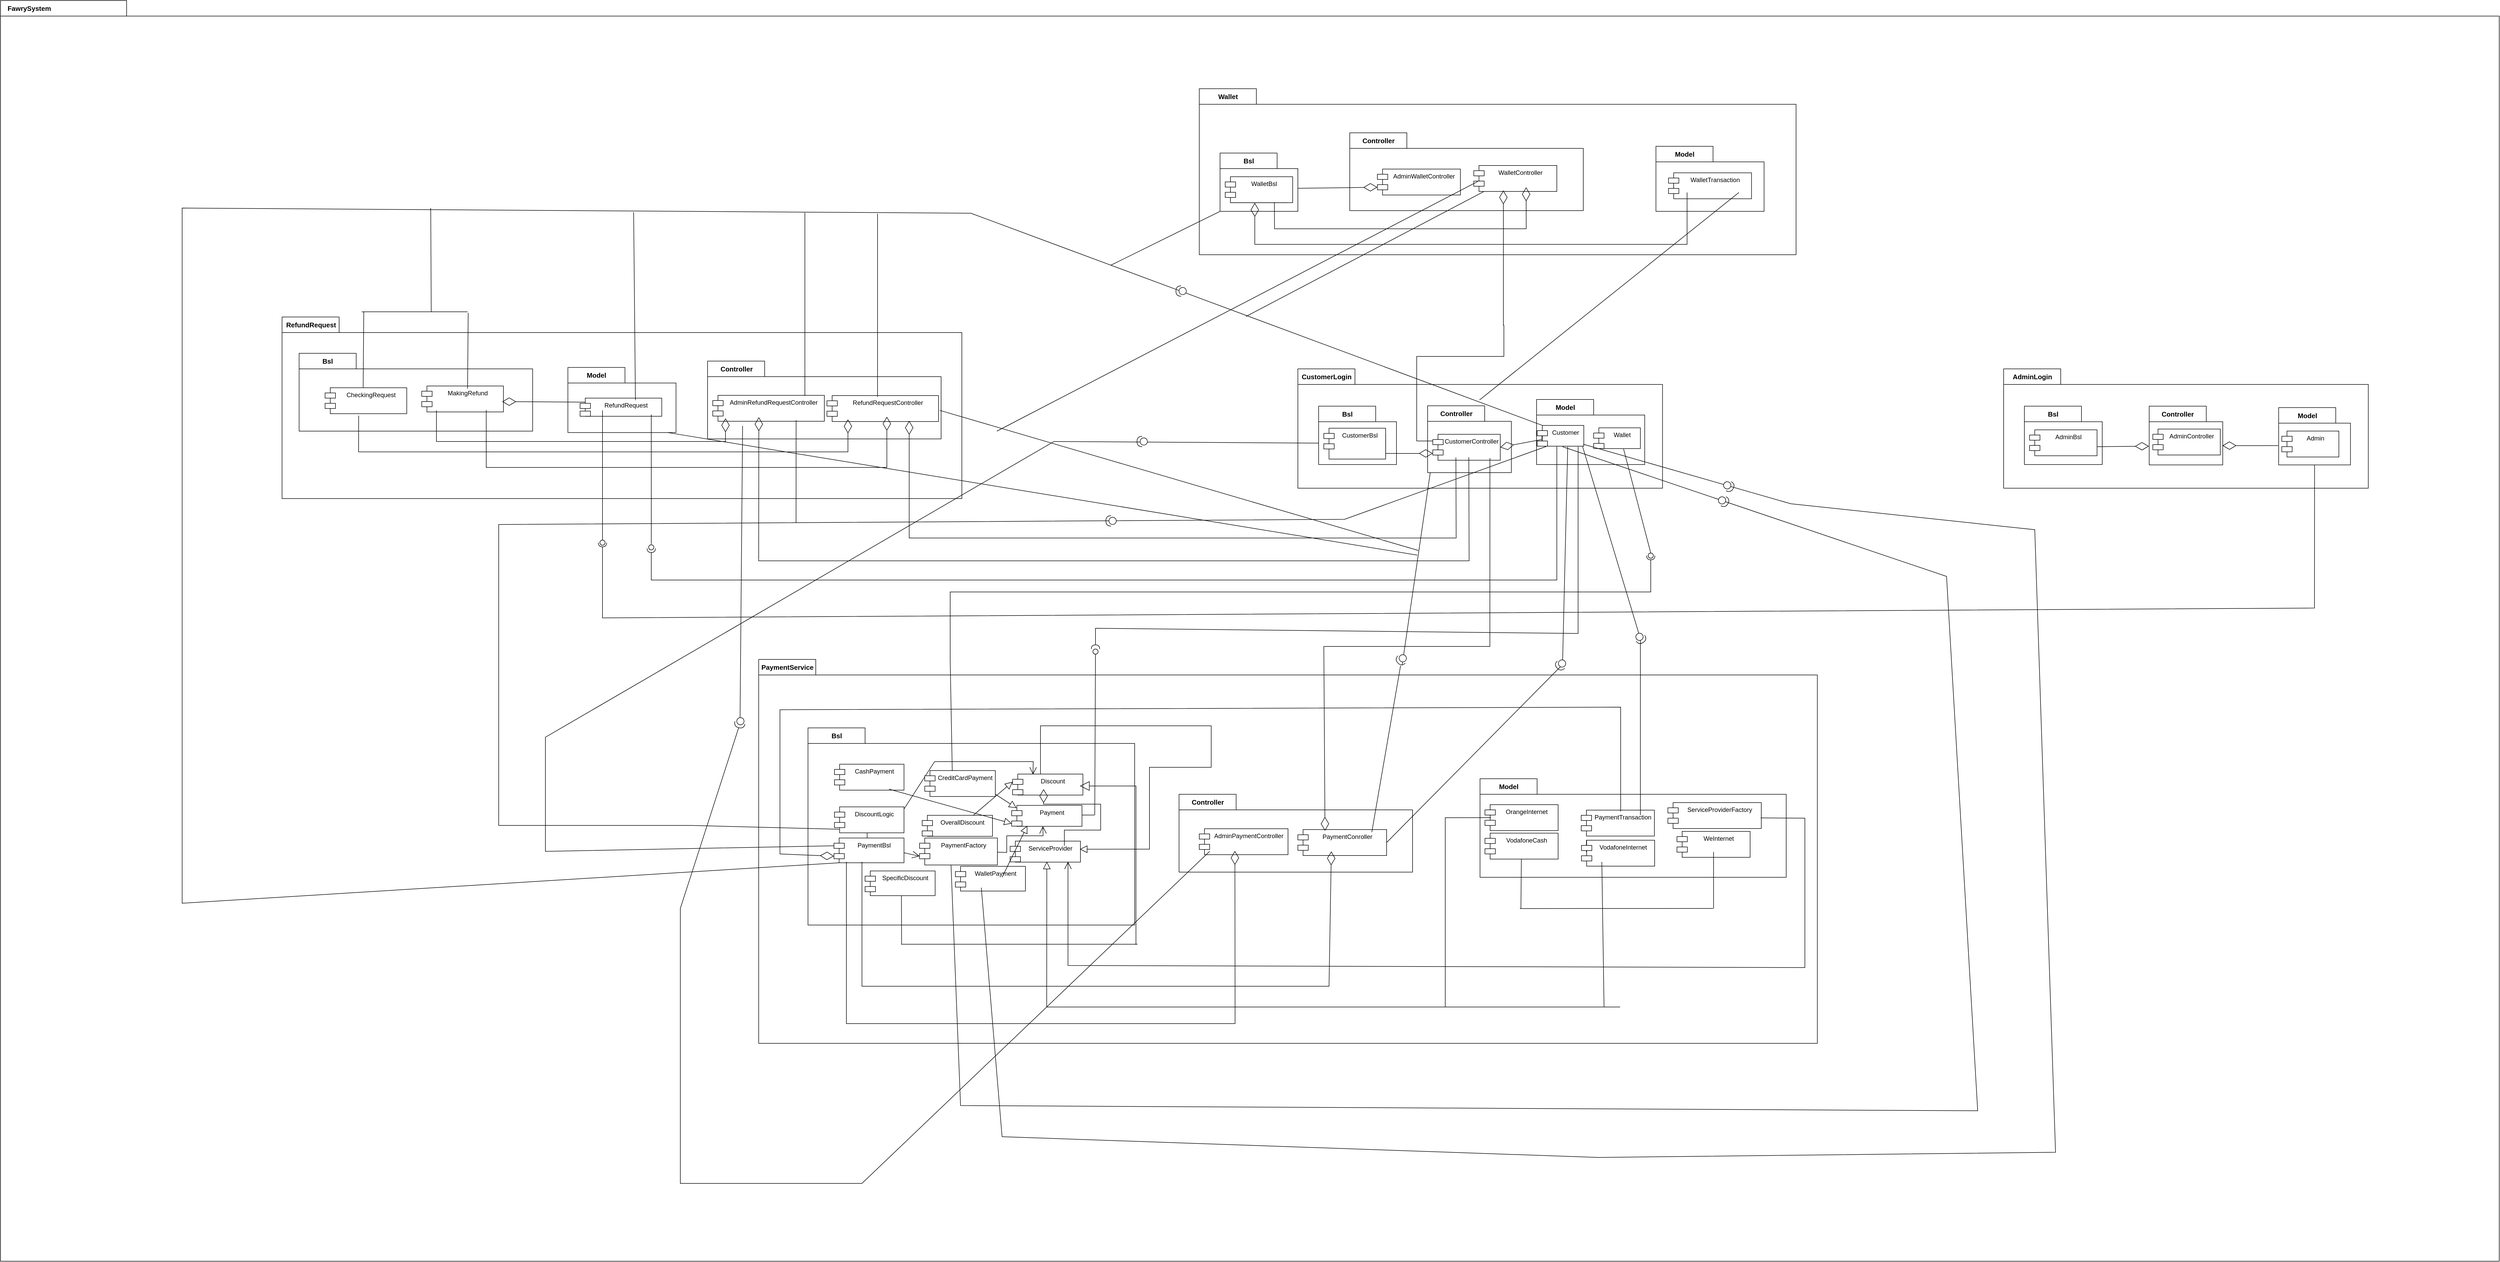 <mxfile version="20.6.2" type="device"><diagram id="r9Pq9YCApjv2muyjWHiq" name="Page-1"><mxGraphModel dx="5796" dy="1348" grid="1" gridSize="10" guides="1" tooltips="1" connect="1" arrows="1" fold="1" page="1" pageScale="1" pageWidth="850" pageHeight="1100" math="0" shadow="0"><root><mxCell id="0"/><mxCell id="1" parent="0"/><mxCell id="_WzAAF8TcBKVarskAEIn-20" value="&lt;span style=&quot;text-align: left;&quot;&gt;FawrySystem&lt;/span&gt;" style="shape=folder;fontStyle=1;tabWidth=110;tabHeight=30;tabPosition=left;html=1;boundedLbl=1;labelInHeader=1;container=1;collapsible=0;fontSize=13;" parent="1" vertex="1"><mxGeometry x="-990" y="1720" width="4815" height="2430" as="geometry"/></mxCell><mxCell id="_WzAAF8TcBKVarskAEIn-21" value="" style="html=1;strokeColor=none;resizeWidth=1;resizeHeight=1;fillColor=none;part=1;connectable=0;allowArrows=0;deletable=0;fontSize=13;" parent="_WzAAF8TcBKVarskAEIn-20" vertex="1"><mxGeometry width="4815.0" height="1701.0" relative="1" as="geometry"><mxPoint y="30" as="offset"/></mxGeometry></mxCell><mxCell id="_WzAAF8TcBKVarskAEIn-24" value="&lt;span style=&quot;text-align: left;&quot;&gt;AdminLogin&lt;/span&gt;" style="shape=folder;fontStyle=1;tabWidth=110;tabHeight=30;tabPosition=left;html=1;boundedLbl=1;labelInHeader=1;container=1;collapsible=0;fontSize=13;" parent="1" vertex="1"><mxGeometry x="2870" y="2430" width="702.7" height="230" as="geometry"/></mxCell><mxCell id="_WzAAF8TcBKVarskAEIn-25" value="" style="html=1;strokeColor=none;resizeWidth=1;resizeHeight=1;fillColor=none;part=1;connectable=0;allowArrows=0;deletable=0;fontSize=13;" parent="_WzAAF8TcBKVarskAEIn-24" vertex="1"><mxGeometry width="702.703" height="62.925" relative="1" as="geometry"><mxPoint y="30" as="offset"/></mxGeometry></mxCell><mxCell id="_WzAAF8TcBKVarskAEIn-26" value="&lt;span style=&quot;text-align: left;&quot;&gt;Controller&lt;/span&gt;" style="shape=folder;fontStyle=1;tabWidth=110;tabHeight=30;tabPosition=left;html=1;boundedLbl=1;labelInHeader=1;container=1;collapsible=0;fontSize=13;" parent="_WzAAF8TcBKVarskAEIn-24" vertex="1"><mxGeometry x="280.479" y="71.908" width="141.75" height="113.203" as="geometry"/></mxCell><mxCell id="_WzAAF8TcBKVarskAEIn-27" value="" style="html=1;strokeColor=none;resizeWidth=1;resizeHeight=1;fillColor=none;part=1;connectable=0;allowArrows=0;deletable=0;fontSize=13;" parent="_WzAAF8TcBKVarskAEIn-26" vertex="1"><mxGeometry width="141.75" height="79.242" relative="1" as="geometry"><mxPoint y="30" as="offset"/></mxGeometry></mxCell><mxCell id="_WzAAF8TcBKVarskAEIn-34" value="" style="verticalLabelPosition=bottom;verticalAlign=top;html=1;shape=mxgraph.basic.rect;fillColor2=none;strokeWidth=1;size=20;indent=5;fontSize=13;" parent="_WzAAF8TcBKVarskAEIn-26" vertex="1"><mxGeometry x="20.142" y="52.702" width="94.103" height="35.135" as="geometry"/></mxCell><mxCell id="_WzAAF8TcBKVarskAEIn-35" value="&lt;font style=&quot;font-size: 11px;&quot;&gt;AdminController&lt;/font&gt;" style="text;html=1;align=center;verticalAlign=middle;resizable=0;points=[];autosize=1;strokeColor=none;fillColor=none;fontSize=13;" parent="_WzAAF8TcBKVarskAEIn-26" vertex="1"><mxGeometry x="15.905" y="54.094" width="100" height="30" as="geometry"/></mxCell><mxCell id="FFqmaNe8tq_qmsTt25kE-78" value="AdminController" style="shape=module;align=left;spacingLeft=20;align=center;verticalAlign=top;" vertex="1" parent="_WzAAF8TcBKVarskAEIn-26"><mxGeometry x="7.001" y="44.092" width="130" height="50" as="geometry"/></mxCell><mxCell id="_WzAAF8TcBKVarskAEIn-28" value="&lt;span style=&quot;text-align: left;&quot;&gt;Model&lt;/span&gt;" style="shape=folder;fontStyle=1;tabWidth=110;tabHeight=30;tabPosition=left;html=1;boundedLbl=1;labelInHeader=1;container=1;collapsible=0;fontSize=13;" parent="_WzAAF8TcBKVarskAEIn-24" vertex="1"><mxGeometry x="529.999" y="74.622" width="138.362" height="110.489" as="geometry"/></mxCell><mxCell id="_WzAAF8TcBKVarskAEIn-29" value="" style="html=1;strokeColor=none;resizeWidth=1;resizeHeight=1;fillColor=none;part=1;connectable=0;allowArrows=0;deletable=0;fontSize=13;" parent="_WzAAF8TcBKVarskAEIn-28" vertex="1"><mxGeometry width="138.362" height="77.342" relative="1" as="geometry"><mxPoint y="30" as="offset"/></mxGeometry></mxCell><mxCell id="_WzAAF8TcBKVarskAEIn-38" value="" style="verticalLabelPosition=bottom;verticalAlign=top;html=1;shape=mxgraph.basic.rect;fillColor2=none;strokeWidth=1;size=20;indent=5;fontSize=13;" parent="_WzAAF8TcBKVarskAEIn-28" vertex="1"><mxGeometry x="20.142" y="52.702" width="94.103" height="35.135" as="geometry"/></mxCell><mxCell id="_WzAAF8TcBKVarskAEIn-39" value="Admin" style="text;html=1;align=center;verticalAlign=middle;resizable=0;points=[];autosize=1;strokeColor=none;fillColor=none;fontSize=13;" parent="_WzAAF8TcBKVarskAEIn-28" vertex="1"><mxGeometry x="32.668" y="55.094" width="60" height="30" as="geometry"/></mxCell><mxCell id="FFqmaNe8tq_qmsTt25kE-79" value="Admin" style="shape=module;align=left;spacingLeft=20;align=center;verticalAlign=top;" vertex="1" parent="_WzAAF8TcBKVarskAEIn-28"><mxGeometry x="6" y="45.27" width="110" height="50" as="geometry"/></mxCell><mxCell id="_WzAAF8TcBKVarskAEIn-22" value="&lt;span style=&quot;text-align: left;&quot;&gt;Bsl&lt;/span&gt;" style="shape=folder;fontStyle=1;tabWidth=110;tabHeight=30;tabPosition=left;html=1;boundedLbl=1;labelInHeader=1;container=1;collapsible=0;fontSize=13;" parent="_WzAAF8TcBKVarskAEIn-24" vertex="1"><mxGeometry x="40" y="71.91" width="150" height="112.41" as="geometry"/></mxCell><mxCell id="_WzAAF8TcBKVarskAEIn-23" value="" style="html=1;strokeColor=none;resizeWidth=1;resizeHeight=1;fillColor=none;part=1;connectable=0;allowArrows=0;deletable=0;fontSize=13;" parent="_WzAAF8TcBKVarskAEIn-22" vertex="1"><mxGeometry width="150" height="78.687" relative="1" as="geometry"><mxPoint y="30" as="offset"/></mxGeometry></mxCell><mxCell id="_WzAAF8TcBKVarskAEIn-36" value="" style="verticalLabelPosition=bottom;verticalAlign=top;html=1;shape=mxgraph.basic.rect;fillColor2=none;strokeWidth=1;size=20;indent=5;fontSize=13;" parent="_WzAAF8TcBKVarskAEIn-22" vertex="1"><mxGeometry x="20.878" y="53.129" width="108.245" height="42.503" as="geometry"/></mxCell><mxCell id="_WzAAF8TcBKVarskAEIn-37" value="AdminBsl" style="text;html=1;align=center;verticalAlign=middle;resizable=0;points=[];autosize=1;strokeColor=none;fillColor=none;fontSize=13;" parent="_WzAAF8TcBKVarskAEIn-22" vertex="1"><mxGeometry x="33.919" y="58.442" width="80" height="30" as="geometry"/></mxCell><mxCell id="FFqmaNe8tq_qmsTt25kE-77" value="AdminBsl" style="shape=module;align=left;spacingLeft=20;align=center;verticalAlign=top;" vertex="1" parent="_WzAAF8TcBKVarskAEIn-22"><mxGeometry x="10" y="45.63" width="130" height="50" as="geometry"/></mxCell><mxCell id="LEIdhLi_V0ycaWAbixpD-19" value="" style="endArrow=diamondThin;endFill=0;endSize=24;html=1;rounded=0;entryX=0.996;entryY=0.672;entryDx=0;entryDy=0;entryPerimeter=0;exitX=-0.008;exitY=0.663;exitDx=0;exitDy=0;exitPerimeter=0;" parent="_WzAAF8TcBKVarskAEIn-24" source="_WzAAF8TcBKVarskAEIn-28" target="_WzAAF8TcBKVarskAEIn-26" edge="1"><mxGeometry width="160" relative="1" as="geometry"><mxPoint x="530" y="150" as="sourcePoint"/><mxPoint x="180.53" y="165.514" as="targetPoint"/><Array as="points"><mxPoint x="500" y="148"/></Array></mxGeometry></mxCell><mxCell id="LEIdhLi_V0ycaWAbixpD-18" value="" style="endArrow=diamondThin;endFill=0;endSize=24;html=1;rounded=0;exitX=1;exitY=0.649;exitDx=0;exitDy=0;exitPerimeter=0;" parent="_WzAAF8TcBKVarskAEIn-24" edge="1" source="FFqmaNe8tq_qmsTt25kE-77"><mxGeometry width="160" relative="1" as="geometry"><mxPoint x="170" y="150" as="sourcePoint"/><mxPoint x="280" y="149" as="targetPoint"/></mxGeometry></mxCell><mxCell id="_WzAAF8TcBKVarskAEIn-68" value="&lt;span style=&quot;text-align: left;&quot;&gt;CustomerLogin&lt;/span&gt;" style="shape=folder;fontStyle=1;tabWidth=110;tabHeight=30;tabPosition=left;html=1;boundedLbl=1;labelInHeader=1;container=1;collapsible=0;fontSize=13;" parent="1" vertex="1"><mxGeometry x="1510" y="2430" width="702.7" height="230" as="geometry"/></mxCell><mxCell id="_WzAAF8TcBKVarskAEIn-69" value="" style="html=1;strokeColor=none;resizeWidth=1;resizeHeight=1;fillColor=none;part=1;connectable=0;allowArrows=0;deletable=0;fontSize=13;" parent="_WzAAF8TcBKVarskAEIn-68" vertex="1"><mxGeometry width="702.703" height="62.925" relative="1" as="geometry"><mxPoint y="30" as="offset"/></mxGeometry></mxCell><mxCell id="_WzAAF8TcBKVarskAEIn-70" value="&lt;span style=&quot;text-align: left;&quot;&gt;Controller&lt;/span&gt;" style="shape=folder;fontStyle=1;tabWidth=110;tabHeight=30;tabPosition=left;html=1;boundedLbl=1;labelInHeader=1;container=1;collapsible=0;fontSize=13;" parent="_WzAAF8TcBKVarskAEIn-68" vertex="1"><mxGeometry x="250" y="71.12" width="161.38" height="128.88" as="geometry"/></mxCell><mxCell id="_WzAAF8TcBKVarskAEIn-71" value="" style="html=1;strokeColor=none;resizeWidth=1;resizeHeight=1;fillColor=none;part=1;connectable=0;allowArrows=0;deletable=0;fontSize=13;" parent="_WzAAF8TcBKVarskAEIn-70" vertex="1"><mxGeometry width="161.38" height="90.216" relative="1" as="geometry"><mxPoint y="30" as="offset"/></mxGeometry></mxCell><mxCell id="_WzAAF8TcBKVarskAEIn-72" value="" style="verticalLabelPosition=bottom;verticalAlign=top;html=1;shape=mxgraph.basic.rect;fillColor2=none;strokeWidth=1;size=20;indent=5;fontSize=13;" parent="_WzAAF8TcBKVarskAEIn-70" vertex="1"><mxGeometry x="22.931" y="60.001" width="107.134" height="40" as="geometry"/></mxCell><mxCell id="_WzAAF8TcBKVarskAEIn-73" value="&lt;font style=&quot;font-size: 12px;&quot;&gt;CustomerController&lt;/font&gt;" style="text;html=1;align=center;verticalAlign=middle;resizable=0;points=[];autosize=1;strokeColor=none;fillColor=none;fontSize=13;" parent="_WzAAF8TcBKVarskAEIn-70" vertex="1"><mxGeometry x="11.692" y="65.001" width="130" height="30" as="geometry"/></mxCell><mxCell id="FFqmaNe8tq_qmsTt25kE-87" value="CustomerController" style="shape=module;align=left;spacingLeft=20;align=center;verticalAlign=top;" vertex="1" parent="_WzAAF8TcBKVarskAEIn-70"><mxGeometry x="10" y="55" width="130" height="50" as="geometry"/></mxCell><mxCell id="_WzAAF8TcBKVarskAEIn-74" value="&lt;span style=&quot;text-align: left;&quot;&gt;Model&lt;/span&gt;" style="shape=folder;fontStyle=1;tabWidth=110;tabHeight=30;tabPosition=left;html=1;boundedLbl=1;labelInHeader=1;container=1;collapsible=0;fontSize=13;" parent="_WzAAF8TcBKVarskAEIn-68" vertex="1"><mxGeometry x="460" y="58.94" width="208.36" height="125.38" as="geometry"/></mxCell><mxCell id="_WzAAF8TcBKVarskAEIn-75" value="" style="html=1;strokeColor=none;resizeWidth=1;resizeHeight=1;fillColor=none;part=1;connectable=0;allowArrows=0;deletable=0;fontSize=13;" parent="_WzAAF8TcBKVarskAEIn-74" vertex="1"><mxGeometry width="208.36" height="87.766" relative="1" as="geometry"><mxPoint y="30" as="offset"/></mxGeometry></mxCell><mxCell id="_WzAAF8TcBKVarskAEIn-76" value="" style="verticalLabelPosition=bottom;verticalAlign=top;html=1;shape=mxgraph.basic.rect;fillColor2=none;strokeWidth=1;size=20;indent=5;fontSize=13;" parent="_WzAAF8TcBKVarskAEIn-74" vertex="1"><mxGeometry x="10.33" y="59.8" width="79.67" height="30.2" as="geometry"/></mxCell><mxCell id="_WzAAF8TcBKVarskAEIn-77" value="Customer" style="text;html=1;align=center;verticalAlign=middle;resizable=0;points=[];autosize=1;strokeColor=none;fillColor=none;fontSize=13;" parent="_WzAAF8TcBKVarskAEIn-74" vertex="1"><mxGeometry x="9.999" y="59.799" width="80" height="30" as="geometry"/></mxCell><mxCell id="_WzAAF8TcBKVarskAEIn-83" value="" style="verticalLabelPosition=bottom;verticalAlign=top;html=1;shape=mxgraph.basic.rect;fillColor2=none;strokeWidth=1;size=20;indent=5;fontSize=13;" parent="_WzAAF8TcBKVarskAEIn-74" vertex="1"><mxGeometry x="120" y="59.6" width="79.67" height="30.2" as="geometry"/></mxCell><mxCell id="_WzAAF8TcBKVarskAEIn-84" value="Wallet" style="text;html=1;align=center;verticalAlign=middle;resizable=0;points=[];autosize=1;strokeColor=none;fillColor=none;fontSize=13;" parent="_WzAAF8TcBKVarskAEIn-74" vertex="1"><mxGeometry x="129.84" y="60.0" width="60" height="30" as="geometry"/></mxCell><mxCell id="FFqmaNe8tq_qmsTt25kE-88" value="Customer" style="shape=module;align=left;spacingLeft=20;align=center;verticalAlign=top;" vertex="1" parent="_WzAAF8TcBKVarskAEIn-74"><mxGeometry x="1" y="50" width="90" height="40" as="geometry"/></mxCell><mxCell id="FFqmaNe8tq_qmsTt25kE-89" value="Wallet" style="shape=module;align=left;spacingLeft=20;align=center;verticalAlign=top;" vertex="1" parent="_WzAAF8TcBKVarskAEIn-74"><mxGeometry x="110" y="54.7" width="90" height="40" as="geometry"/></mxCell><mxCell id="_WzAAF8TcBKVarskAEIn-78" value="&lt;span style=&quot;text-align: left;&quot;&gt;Bsl&lt;/span&gt;" style="shape=folder;fontStyle=1;tabWidth=110;tabHeight=30;tabPosition=left;html=1;boundedLbl=1;labelInHeader=1;container=1;collapsible=0;fontSize=13;" parent="_WzAAF8TcBKVarskAEIn-68" vertex="1"><mxGeometry x="40" y="71.91" width="150" height="112.41" as="geometry"/></mxCell><mxCell id="_WzAAF8TcBKVarskAEIn-79" value="" style="html=1;strokeColor=none;resizeWidth=1;resizeHeight=1;fillColor=none;part=1;connectable=0;allowArrows=0;deletable=0;fontSize=13;" parent="_WzAAF8TcBKVarskAEIn-78" vertex="1"><mxGeometry width="150" height="78.687" relative="1" as="geometry"><mxPoint y="30" as="offset"/></mxGeometry></mxCell><mxCell id="_WzAAF8TcBKVarskAEIn-80" value="" style="verticalLabelPosition=bottom;verticalAlign=top;html=1;shape=mxgraph.basic.rect;fillColor2=none;strokeWidth=1;size=20;indent=5;fontSize=13;" parent="_WzAAF8TcBKVarskAEIn-78" vertex="1"><mxGeometry x="20.878" y="53.129" width="108.245" height="42.503" as="geometry"/></mxCell><mxCell id="_WzAAF8TcBKVarskAEIn-81" value="CustomerBsl" style="text;html=1;align=center;verticalAlign=middle;resizable=0;points=[];autosize=1;strokeColor=none;fillColor=none;fontSize=13;" parent="_WzAAF8TcBKVarskAEIn-78" vertex="1"><mxGeometry x="20.919" y="58.442" width="100" height="30" as="geometry"/></mxCell><mxCell id="FFqmaNe8tq_qmsTt25kE-86" value="CustomerBsl" style="shape=module;align=left;spacingLeft=20;align=center;verticalAlign=top;" vertex="1" parent="_WzAAF8TcBKVarskAEIn-78"><mxGeometry x="10" y="42.44" width="119.12" height="59.56" as="geometry"/></mxCell><mxCell id="LEIdhLi_V0ycaWAbixpD-20" value="" style="endArrow=diamondThin;endFill=0;endSize=24;html=1;rounded=0;" parent="_WzAAF8TcBKVarskAEIn-68" edge="1"><mxGeometry width="160" relative="1" as="geometry"><mxPoint x="170" y="163" as="sourcePoint"/><mxPoint x="260" y="163" as="targetPoint"/></mxGeometry></mxCell><mxCell id="LEIdhLi_V0ycaWAbixpD-21" value="" style="endArrow=diamondThin;endFill=0;endSize=24;html=1;rounded=0;exitX=-0.008;exitY=0.582;exitDx=0;exitDy=0;exitPerimeter=0;entryX=1;entryY=0.5;entryDx=0;entryDy=0;" parent="_WzAAF8TcBKVarskAEIn-68" source="_WzAAF8TcBKVarskAEIn-77" edge="1" target="FFqmaNe8tq_qmsTt25kE-87"><mxGeometry width="160" relative="1" as="geometry"><mxPoint x="513.038" y="157.984" as="sourcePoint"/><mxPoint x="380" y="157" as="targetPoint"/><Array as="points"/></mxGeometry></mxCell><mxCell id="_WzAAF8TcBKVarskAEIn-85" value="&lt;span style=&quot;text-align: left;&quot;&gt;Wallet&lt;/span&gt;" style="shape=folder;fontStyle=1;tabWidth=110;tabHeight=30;tabPosition=left;html=1;boundedLbl=1;labelInHeader=1;container=1;collapsible=0;fontSize=13;" parent="1" vertex="1"><mxGeometry x="1320" y="1890" width="1150" height="320" as="geometry"/></mxCell><mxCell id="_WzAAF8TcBKVarskAEIn-86" value="" style="html=1;strokeColor=none;resizeWidth=1;resizeHeight=1;fillColor=none;part=1;connectable=0;allowArrows=0;deletable=0;fontSize=13;" parent="_WzAAF8TcBKVarskAEIn-85" vertex="1"><mxGeometry width="1150.004" height="87.548" relative="1" as="geometry"><mxPoint y="30" as="offset"/></mxGeometry></mxCell><mxCell id="_WzAAF8TcBKVarskAEIn-87" value="&lt;span style=&quot;text-align: left;&quot;&gt;Controller&lt;/span&gt;" style="shape=folder;fontStyle=1;tabWidth=110;tabHeight=30;tabPosition=left;html=1;boundedLbl=1;labelInHeader=1;container=1;collapsible=0;fontSize=13;" parent="_WzAAF8TcBKVarskAEIn-85" vertex="1"><mxGeometry x="290" y="85" width="450" height="150" as="geometry"/></mxCell><mxCell id="_WzAAF8TcBKVarskAEIn-88" value="" style="html=1;strokeColor=none;resizeWidth=1;resizeHeight=1;fillColor=none;part=1;connectable=0;allowArrows=0;deletable=0;fontSize=13;" parent="_WzAAF8TcBKVarskAEIn-87" vertex="1"><mxGeometry width="446.363" height="105.0" relative="1" as="geometry"><mxPoint y="30" as="offset"/></mxGeometry></mxCell><mxCell id="_WzAAF8TcBKVarskAEIn-89" value="" style="verticalLabelPosition=bottom;verticalAlign=top;html=1;shape=mxgraph.basic.rect;fillColor2=none;strokeWidth=1;size=20;indent=5;fontSize=13;" parent="_WzAAF8TcBKVarskAEIn-87" vertex="1"><mxGeometry x="64.92" y="70" width="136.57" height="42.94" as="geometry"/></mxCell><mxCell id="_WzAAF8TcBKVarskAEIn-90" value="AdminWalletController" style="text;html=1;align=center;verticalAlign=middle;resizable=0;points=[];autosize=1;strokeColor=none;fillColor=none;fontSize=13;" parent="_WzAAF8TcBKVarskAEIn-87" vertex="1"><mxGeometry x="58.203" y="76.916" width="150" height="30" as="geometry"/></mxCell><mxCell id="_WzAAF8TcBKVarskAEIn-101" value="" style="verticalLabelPosition=bottom;verticalAlign=top;html=1;shape=mxgraph.basic.rect;fillColor2=none;strokeWidth=1;size=20;indent=5;fontSize=13;" parent="_WzAAF8TcBKVarskAEIn-87" vertex="1"><mxGeometry x="249.09" y="69.84" width="141.81" height="43.1" as="geometry"/></mxCell><mxCell id="_WzAAF8TcBKVarskAEIn-102" value="WalletController" style="text;html=1;align=center;verticalAlign=middle;resizable=0;points=[];autosize=1;strokeColor=none;fillColor=none;fontSize=13;" parent="_WzAAF8TcBKVarskAEIn-87" vertex="1"><mxGeometry x="260" y="76.39" width="120" height="30" as="geometry"/></mxCell><mxCell id="FFqmaNe8tq_qmsTt25kE-81" value="AdminWalletController" style="shape=module;align=left;spacingLeft=20;align=center;verticalAlign=top;" vertex="1" parent="_WzAAF8TcBKVarskAEIn-87"><mxGeometry x="53.2" y="69.84" width="160" height="50" as="geometry"/></mxCell><mxCell id="FFqmaNe8tq_qmsTt25kE-83" value="WalletController" style="shape=module;align=left;spacingLeft=20;align=center;verticalAlign=top;" vertex="1" parent="_WzAAF8TcBKVarskAEIn-87"><mxGeometry x="239" y="62.94" width="160" height="50" as="geometry"/></mxCell><mxCell id="_WzAAF8TcBKVarskAEIn-97" value="&lt;span style=&quot;text-align: left;&quot;&gt;Bsl&lt;/span&gt;" style="shape=folder;fontStyle=1;tabWidth=110;tabHeight=30;tabPosition=left;html=1;boundedLbl=1;labelInHeader=1;container=1;collapsible=0;fontSize=13;" parent="_WzAAF8TcBKVarskAEIn-85" vertex="1"><mxGeometry x="40" y="124" width="150" height="112.41" as="geometry"/></mxCell><mxCell id="_WzAAF8TcBKVarskAEIn-98" value="" style="html=1;strokeColor=none;resizeWidth=1;resizeHeight=1;fillColor=none;part=1;connectable=0;allowArrows=0;deletable=0;fontSize=13;" parent="_WzAAF8TcBKVarskAEIn-97" vertex="1"><mxGeometry width="150" height="78.687" relative="1" as="geometry"><mxPoint y="30" as="offset"/></mxGeometry></mxCell><mxCell id="_WzAAF8TcBKVarskAEIn-99" value="" style="verticalLabelPosition=bottom;verticalAlign=top;html=1;shape=mxgraph.basic.rect;fillColor2=none;strokeWidth=1;size=20;indent=5;fontSize=13;" parent="_WzAAF8TcBKVarskAEIn-97" vertex="1"><mxGeometry x="20.878" y="53.129" width="108.245" height="42.503" as="geometry"/></mxCell><mxCell id="_WzAAF8TcBKVarskAEIn-100" value="WalletBsl" style="text;html=1;align=center;verticalAlign=middle;resizable=0;points=[];autosize=1;strokeColor=none;fillColor=none;fontSize=13;" parent="_WzAAF8TcBKVarskAEIn-97" vertex="1"><mxGeometry x="30.919" y="58.442" width="80" height="30" as="geometry"/></mxCell><mxCell id="FFqmaNe8tq_qmsTt25kE-80" value="WalletBsl" style="shape=module;align=left;spacingLeft=20;align=center;verticalAlign=top;" vertex="1" parent="_WzAAF8TcBKVarskAEIn-97"><mxGeometry x="10" y="45.63" width="130" height="50" as="geometry"/></mxCell><mxCell id="_WzAAF8TcBKVarskAEIn-91" value="&lt;span style=&quot;text-align: left;&quot;&gt;Model&lt;/span&gt;" style="shape=folder;fontStyle=1;tabWidth=110;tabHeight=30;tabPosition=left;html=1;boundedLbl=1;labelInHeader=1;container=1;collapsible=0;fontSize=13;" parent="_WzAAF8TcBKVarskAEIn-85" vertex="1"><mxGeometry x="880" y="111.03" width="208.36" height="125.38" as="geometry"/></mxCell><mxCell id="_WzAAF8TcBKVarskAEIn-92" value="" style="html=1;strokeColor=none;resizeWidth=1;resizeHeight=1;fillColor=none;part=1;connectable=0;allowArrows=0;deletable=0;fontSize=13;" parent="_WzAAF8TcBKVarskAEIn-91" vertex="1"><mxGeometry width="208.36" height="87.766" relative="1" as="geometry"><mxPoint y="30" as="offset"/></mxGeometry></mxCell><mxCell id="_WzAAF8TcBKVarskAEIn-93" value="" style="verticalLabelPosition=bottom;verticalAlign=top;html=1;shape=mxgraph.basic.rect;fillColor2=none;strokeWidth=1;size=20;indent=5;fontSize=13;" parent="_WzAAF8TcBKVarskAEIn-91" vertex="1"><mxGeometry x="34.34" y="60.86" width="139.67" height="30.2" as="geometry"/></mxCell><mxCell id="_WzAAF8TcBKVarskAEIn-94" value="WalletTransaction" style="text;html=1;align=center;verticalAlign=middle;resizable=0;points=[];autosize=1;strokeColor=none;fillColor=none;fontSize=13;" parent="_WzAAF8TcBKVarskAEIn-91" vertex="1"><mxGeometry x="39.179" y="61.059" width="130" height="30" as="geometry"/></mxCell><mxCell id="FFqmaNe8tq_qmsTt25kE-85" value="WalletTransaction" style="shape=module;align=left;spacingLeft=20;align=center;verticalAlign=top;" vertex="1" parent="_WzAAF8TcBKVarskAEIn-91"><mxGeometry x="24.18" y="51.06" width="160" height="50" as="geometry"/></mxCell><mxCell id="LEIdhLi_V0ycaWAbixpD-12" value="" style="endArrow=diamondThin;endFill=0;endSize=24;html=1;rounded=0;entryX=0;entryY=0;entryDx=0;entryDy=35;entryPerimeter=0;" parent="_WzAAF8TcBKVarskAEIn-85" target="FFqmaNe8tq_qmsTt25kE-81" edge="1"><mxGeometry width="160" relative="1" as="geometry"><mxPoint x="190" y="192" as="sourcePoint"/><mxPoint x="340" y="194" as="targetPoint"/></mxGeometry></mxCell><mxCell id="LEIdhLi_V0ycaWAbixpD-13" value="" style="endArrow=diamondThin;endFill=0;endSize=24;html=1;rounded=0;entryX=0.426;entryY=1.009;entryDx=0;entryDy=0;entryPerimeter=0;exitX=0.16;exitY=0.93;exitDx=0;exitDy=0;exitPerimeter=0;" parent="_WzAAF8TcBKVarskAEIn-85" source="_WzAAF8TcBKVarskAEIn-94" target="_WzAAF8TcBKVarskAEIn-99" edge="1"><mxGeometry width="160" relative="1" as="geometry"><mxPoint x="177.607" y="202.558" as="sourcePoint"/><mxPoint x="367.353" y="203.716" as="targetPoint"/><Array as="points"><mxPoint x="940" y="300"/><mxPoint x="107" y="300"/></Array></mxGeometry></mxCell><mxCell id="LEIdhLi_V0ycaWAbixpD-14" value="" style="endArrow=diamondThin;endFill=0;endSize=24;html=1;rounded=0;entryX=0.665;entryY=0.954;entryDx=0;entryDy=0;entryPerimeter=0;exitX=0.775;exitY=0.982;exitDx=0;exitDy=0;exitPerimeter=0;" parent="_WzAAF8TcBKVarskAEIn-85" source="_WzAAF8TcBKVarskAEIn-99" target="_WzAAF8TcBKVarskAEIn-102" edge="1"><mxGeometry width="160" relative="1" as="geometry"><mxPoint x="177.607" y="202.558" as="sourcePoint"/><mxPoint x="367.353" y="203.716" as="targetPoint"/><Array as="points"><mxPoint x="145" y="270"/><mxPoint x="630" y="270"/></Array></mxGeometry></mxCell><mxCell id="LEIdhLi_V0ycaWAbixpD-17" value="" style="endArrow=diamondThin;endFill=0;endSize=24;html=1;rounded=0;edgeStyle=orthogonalEdgeStyle;" parent="_WzAAF8TcBKVarskAEIn-85" edge="1"><mxGeometry width="160" relative="1" as="geometry"><mxPoint x="450" y="678" as="sourcePoint"/><mxPoint x="586.95" y="196" as="targetPoint"/><Array as="points"><mxPoint x="419" y="679"/><mxPoint x="419" y="516"/><mxPoint x="587" y="516"/><mxPoint x="587" y="456"/><mxPoint x="586" y="456"/><mxPoint x="586" y="196"/></Array></mxGeometry></mxCell><mxCell id="_WzAAF8TcBKVarskAEIn-104" value="&lt;span style=&quot;text-align: left;&quot;&gt;RefundRequest&lt;/span&gt;" style="shape=folder;fontStyle=1;tabWidth=110;tabHeight=30;tabPosition=left;html=1;boundedLbl=1;labelInHeader=1;container=1;collapsible=0;fontSize=13;" parent="1" vertex="1"><mxGeometry x="-447.5" y="2330" width="1310" height="350" as="geometry"/></mxCell><mxCell id="_WzAAF8TcBKVarskAEIn-116" value="&lt;span style=&quot;text-align: left;&quot;&gt;Model&lt;/span&gt;" style="shape=folder;fontStyle=1;tabWidth=110;tabHeight=30;tabPosition=left;html=1;boundedLbl=1;labelInHeader=1;container=1;collapsible=0;fontSize=13;" parent="_WzAAF8TcBKVarskAEIn-104" vertex="1"><mxGeometry x="550.82" y="97.31" width="208.36" height="125.38" as="geometry"/></mxCell><mxCell id="_WzAAF8TcBKVarskAEIn-117" value="" style="html=1;strokeColor=none;resizeWidth=1;resizeHeight=1;fillColor=none;part=1;connectable=0;allowArrows=0;deletable=0;fontSize=13;" parent="_WzAAF8TcBKVarskAEIn-116" vertex="1"><mxGeometry width="208.36" height="87.766" relative="1" as="geometry"><mxPoint y="30" as="offset"/></mxGeometry></mxCell><mxCell id="_WzAAF8TcBKVarskAEIn-118" value="" style="verticalLabelPosition=bottom;verticalAlign=top;html=1;shape=mxgraph.basic.rect;fillColor2=none;strokeWidth=1;size=20;indent=5;fontSize=13;" parent="_WzAAF8TcBKVarskAEIn-116" vertex="1"><mxGeometry x="34.34" y="60.86" width="139.67" height="30.2" as="geometry"/></mxCell><mxCell id="_WzAAF8TcBKVarskAEIn-119" value="RefundRequest" style="text;html=1;align=center;verticalAlign=middle;resizable=0;points=[];autosize=1;strokeColor=none;fillColor=none;fontSize=13;" parent="_WzAAF8TcBKVarskAEIn-116" vertex="1"><mxGeometry x="49.179" y="61.059" width="110" height="30" as="geometry"/></mxCell><mxCell id="FFqmaNe8tq_qmsTt25kE-92" value="RefundRequest" style="shape=module;align=left;spacingLeft=20;align=center;verticalAlign=top;" vertex="1" parent="_WzAAF8TcBKVarskAEIn-116"><mxGeometry x="23.47" y="59.06" width="157.42" height="35" as="geometry"/></mxCell><mxCell id="_WzAAF8TcBKVarskAEIn-105" value="" style="html=1;strokeColor=none;resizeWidth=1;resizeHeight=1;fillColor=none;part=1;connectable=0;allowArrows=0;deletable=0;fontSize=13;" parent="_WzAAF8TcBKVarskAEIn-104" vertex="1"><mxGeometry width="1310.005" height="87.548" relative="1" as="geometry"><mxPoint y="30" as="offset"/></mxGeometry></mxCell><mxCell id="_WzAAF8TcBKVarskAEIn-121" value="&lt;span style=&quot;text-align: left;&quot;&gt;Bsl&lt;/span&gt;" style="shape=folder;fontStyle=1;tabWidth=110;tabHeight=30;tabPosition=left;html=1;boundedLbl=1;labelInHeader=1;container=1;collapsible=0;fontSize=13;" parent="_WzAAF8TcBKVarskAEIn-104" vertex="1"><mxGeometry x="32.9" y="70" width="450" height="150" as="geometry"/></mxCell><mxCell id="_WzAAF8TcBKVarskAEIn-122" value="" style="html=1;strokeColor=none;resizeWidth=1;resizeHeight=1;fillColor=none;part=1;connectable=0;allowArrows=0;deletable=0;fontSize=13;" parent="_WzAAF8TcBKVarskAEIn-121" vertex="1"><mxGeometry width="446.363" height="105.0" relative="1" as="geometry"><mxPoint y="30" as="offset"/></mxGeometry></mxCell><mxCell id="_WzAAF8TcBKVarskAEIn-123" value="" style="verticalLabelPosition=bottom;verticalAlign=top;html=1;shape=mxgraph.basic.rect;fillColor2=none;strokeWidth=1;size=20;indent=5;fontSize=13;" parent="_WzAAF8TcBKVarskAEIn-121" vertex="1"><mxGeometry x="64.92" y="70" width="136.57" height="42.94" as="geometry"/></mxCell><mxCell id="_WzAAF8TcBKVarskAEIn-124" value="CheckingRequest" style="text;html=1;align=center;verticalAlign=middle;resizable=0;points=[];autosize=1;strokeColor=none;fillColor=none;fontSize=13;" parent="_WzAAF8TcBKVarskAEIn-121" vertex="1"><mxGeometry x="68.203" y="76.916" width="130" height="30" as="geometry"/></mxCell><mxCell id="_WzAAF8TcBKVarskAEIn-125" value="" style="verticalLabelPosition=bottom;verticalAlign=top;html=1;shape=mxgraph.basic.rect;fillColor2=none;strokeWidth=1;size=20;indent=5;fontSize=13;" parent="_WzAAF8TcBKVarskAEIn-121" vertex="1"><mxGeometry x="249.09" y="69.84" width="141.81" height="43.1" as="geometry"/></mxCell><mxCell id="_WzAAF8TcBKVarskAEIn-126" value="MakingRefund" style="text;html=1;align=center;verticalAlign=middle;resizable=0;points=[];autosize=1;strokeColor=none;fillColor=none;fontSize=13;" parent="_WzAAF8TcBKVarskAEIn-121" vertex="1"><mxGeometry x="265" y="76.39" width="110" height="30" as="geometry"/></mxCell><mxCell id="FFqmaNe8tq_qmsTt25kE-90" value="CheckingRequest" style="shape=module;align=left;spacingLeft=20;align=center;verticalAlign=top;" vertex="1" parent="_WzAAF8TcBKVarskAEIn-121"><mxGeometry x="50" y="66.39" width="157.42" height="50" as="geometry"/></mxCell><mxCell id="FFqmaNe8tq_qmsTt25kE-91" value="MakingRefund" style="shape=module;align=left;spacingLeft=20;align=center;verticalAlign=top;" vertex="1" parent="_WzAAF8TcBKVarskAEIn-121"><mxGeometry x="236.28" y="62.94" width="157.42" height="50" as="geometry"/></mxCell><mxCell id="_WzAAF8TcBKVarskAEIn-106" value="&lt;span style=&quot;text-align: left;&quot;&gt;Controller&lt;/span&gt;" style="shape=folder;fontStyle=1;tabWidth=110;tabHeight=30;tabPosition=left;html=1;boundedLbl=1;labelInHeader=1;container=1;collapsible=0;fontSize=13;" parent="_WzAAF8TcBKVarskAEIn-104" vertex="1"><mxGeometry x="820" y="85" width="450" height="150" as="geometry"/></mxCell><mxCell id="_WzAAF8TcBKVarskAEIn-107" value="" style="html=1;strokeColor=none;resizeWidth=1;resizeHeight=1;fillColor=none;part=1;connectable=0;allowArrows=0;deletable=0;fontSize=13;" parent="_WzAAF8TcBKVarskAEIn-106" vertex="1"><mxGeometry width="446.363" height="105.0" relative="1" as="geometry"><mxPoint y="30" as="offset"/></mxGeometry></mxCell><mxCell id="_WzAAF8TcBKVarskAEIn-108" value="" style="verticalLabelPosition=bottom;verticalAlign=top;html=1;shape=mxgraph.basic.rect;fillColor2=none;strokeWidth=1;size=20;indent=5;fontSize=13;" parent="_WzAAF8TcBKVarskAEIn-106" vertex="1"><mxGeometry x="20" y="70" width="200" height="42.94" as="geometry"/></mxCell><mxCell id="_WzAAF8TcBKVarskAEIn-109" value="AdminRefundRequestController" style="text;html=1;align=center;verticalAlign=middle;resizable=0;points=[];autosize=1;strokeColor=none;fillColor=none;fontSize=13;" parent="_WzAAF8TcBKVarskAEIn-106" vertex="1"><mxGeometry x="15.003" y="76.466" width="210" height="30" as="geometry"/></mxCell><mxCell id="_WzAAF8TcBKVarskAEIn-110" value="" style="verticalLabelPosition=bottom;verticalAlign=top;html=1;shape=mxgraph.basic.rect;fillColor2=none;strokeWidth=1;size=20;indent=5;fontSize=13;" parent="_WzAAF8TcBKVarskAEIn-106" vertex="1"><mxGeometry x="249.09" y="69.84" width="180.91" height="43.1" as="geometry"/></mxCell><mxCell id="_WzAAF8TcBKVarskAEIn-111" value="RefundRequestController" style="text;html=1;align=center;verticalAlign=middle;resizable=0;points=[];autosize=1;strokeColor=none;fillColor=none;fontSize=13;" parent="_WzAAF8TcBKVarskAEIn-106" vertex="1"><mxGeometry x="249.09" y="76.39" width="170" height="30" as="geometry"/></mxCell><mxCell id="FFqmaNe8tq_qmsTt25kE-93" value="AdminRefundRequestController" style="shape=module;align=left;spacingLeft=20;align=center;verticalAlign=top;" vertex="1" parent="_WzAAF8TcBKVarskAEIn-106"><mxGeometry x="10" y="65.94" width="215" height="50" as="geometry"/></mxCell><mxCell id="FFqmaNe8tq_qmsTt25kE-94" value="RefundRequestController" style="shape=module;align=left;spacingLeft=20;align=center;verticalAlign=top;" vertex="1" parent="_WzAAF8TcBKVarskAEIn-106"><mxGeometry x="230" y="66.47" width="215" height="50" as="geometry"/></mxCell><mxCell id="LEIdhLi_V0ycaWAbixpD-26" value="" style="endArrow=diamondThin;endFill=0;endSize=24;html=1;rounded=0;fontSize=12;entryX=0.461;entryY=1.007;entryDx=0;entryDy=0;entryPerimeter=0;exitX=0.255;exitY=0.8;exitDx=0;exitDy=0;exitPerimeter=0;" parent="_WzAAF8TcBKVarskAEIn-104" source="_WzAAF8TcBKVarskAEIn-121" edge="1"><mxGeometry width="160" relative="1" as="geometry"><mxPoint x="55.486" y="182.241" as="sourcePoint"/><mxPoint x="1090.49" y="197.242" as="targetPoint"/><Array as="points"><mxPoint x="147.5" y="260"/><mxPoint x="617.5" y="260"/><mxPoint x="1090.5" y="260"/></Array></mxGeometry></mxCell><mxCell id="LEIdhLi_V0ycaWAbixpD-28" value="" style="endArrow=diamondThin;endFill=0;endSize=24;html=1;rounded=0;fontSize=12;entryX=0.567;entryY=1.029;entryDx=0;entryDy=0;entryPerimeter=0;exitX=0.786;exitY=0.914;exitDx=0;exitDy=0;exitPerimeter=0;" parent="_WzAAF8TcBKVarskAEIn-104" source="_WzAAF8TcBKVarskAEIn-125" target="_WzAAF8TcBKVarskAEIn-111" edge="1"><mxGeometry width="160" relative="1" as="geometry"><mxPoint x="127.486" y="193.241" as="sourcePoint"/><mxPoint x="1162.49" y="208.242" as="targetPoint"/><Array as="points"><mxPoint x="393.5" y="290"/><mxPoint x="1165.5" y="290"/></Array></mxGeometry></mxCell><mxCell id="LEIdhLi_V0ycaWAbixpD-27" value="" style="endArrow=diamondThin;endFill=0;endSize=24;html=1;rounded=0;fontSize=12;exitX=-0.005;exitY=0.196;exitDx=0;exitDy=0;exitPerimeter=0;entryX=1.003;entryY=0.539;entryDx=0;entryDy=0;entryPerimeter=0;" parent="_WzAAF8TcBKVarskAEIn-104" source="_WzAAF8TcBKVarskAEIn-118" target="_WzAAF8TcBKVarskAEIn-125" edge="1"><mxGeometry width="160" relative="1" as="geometry"><mxPoint x="234.39" y="176.39" as="sourcePoint"/><mxPoint x="427.5" y="170" as="targetPoint"/></mxGeometry></mxCell><mxCell id="LEIdhLi_V0ycaWAbixpD-29" value="" style="endArrow=diamondThin;endFill=0;endSize=24;html=1;rounded=0;fontSize=12;entryX=0.093;entryY=1.126;entryDx=0;entryDy=0;entryPerimeter=0;" parent="_WzAAF8TcBKVarskAEIn-104" target="_WzAAF8TcBKVarskAEIn-109" edge="1"><mxGeometry width="160" relative="1" as="geometry"><mxPoint x="297.5" y="180" as="sourcePoint"/><mxPoint x="1069.53" y="183.03" as="targetPoint"/><Array as="points"><mxPoint x="297.5" y="240"/><mxPoint x="854.5" y="240"/></Array></mxGeometry></mxCell><mxCell id="FFqmaNe8tq_qmsTt25kE-65" value="" style="endArrow=none;html=1;rounded=0;exitX=0.428;exitY=-0.09;exitDx=0;exitDy=0;exitPerimeter=0;" edge="1" parent="_WzAAF8TcBKVarskAEIn-104"><mxGeometry width="50" height="50" relative="1" as="geometry"><mxPoint x="357.502" y="138.135" as="sourcePoint"/><mxPoint x="358.73" y="-8" as="targetPoint"/></mxGeometry></mxCell><mxCell id="_WzAAF8TcBKVarskAEIn-127" value="&lt;div style=&quot;text-align: left;&quot;&gt;&lt;span style=&quot;background-color: initial;&quot;&gt;PaymentService&lt;/span&gt;&lt;/div&gt;" style="shape=folder;fontStyle=1;tabWidth=110;tabHeight=30;tabPosition=left;html=1;boundedLbl=1;labelInHeader=1;container=1;collapsible=0;fontSize=13;" parent="1" vertex="1"><mxGeometry x="471" y="2990" width="2040" height="740" as="geometry"/></mxCell><mxCell id="_WzAAF8TcBKVarskAEIn-128" value="" style="html=1;strokeColor=none;resizeWidth=1;resizeHeight=1;fillColor=none;part=1;connectable=0;allowArrows=0;deletable=0;fontSize=13;" parent="_WzAAF8TcBKVarskAEIn-127" vertex="1"><mxGeometry width="2040.008" height="177.833" relative="1" as="geometry"><mxPoint y="30" as="offset"/></mxGeometry></mxCell><mxCell id="_WzAAF8TcBKVarskAEIn-135" value="&lt;span style=&quot;text-align: left;&quot;&gt;Bsl&lt;/span&gt;" style="shape=folder;fontStyle=1;tabWidth=110;tabHeight=30;tabPosition=left;html=1;boundedLbl=1;labelInHeader=1;container=1;collapsible=0;fontSize=13;" parent="_WzAAF8TcBKVarskAEIn-127" vertex="1"><mxGeometry x="95" y="132" width="629.5" height="380" as="geometry"/></mxCell><mxCell id="_WzAAF8TcBKVarskAEIn-136" value="" style="html=1;strokeColor=none;resizeWidth=1;resizeHeight=1;fillColor=none;part=1;connectable=0;allowArrows=0;deletable=0;fontSize=13;" parent="_WzAAF8TcBKVarskAEIn-135" vertex="1"><mxGeometry width="589.996" height="259" relative="1" as="geometry"><mxPoint y="30" as="offset"/></mxGeometry></mxCell><mxCell id="_WzAAF8TcBKVarskAEIn-137" value="" style="verticalLabelPosition=bottom;verticalAlign=top;html=1;shape=mxgraph.basic.rect;fillColor2=none;strokeWidth=1;size=20;indent=5;fontSize=13;" parent="_WzAAF8TcBKVarskAEIn-135" vertex="1"><mxGeometry x="65" y="95.269" width="120" height="22.732" as="geometry"/></mxCell><mxCell id="_WzAAF8TcBKVarskAEIn-149" value="CashPayment" style="text;html=1;align=center;verticalAlign=middle;resizable=0;points=[];autosize=1;strokeColor=none;fillColor=none;fontSize=13;" parent="_WzAAF8TcBKVarskAEIn-135" vertex="1"><mxGeometry x="70.004" y="92.272" width="110" height="30" as="geometry"/></mxCell><mxCell id="_WzAAF8TcBKVarskAEIn-173" value="" style="verticalLabelPosition=bottom;verticalAlign=top;html=1;shape=mxgraph.basic.rect;fillColor2=none;strokeWidth=1;size=20;indent=5;fontSize=13;" parent="_WzAAF8TcBKVarskAEIn-135" vertex="1"><mxGeometry x="235" y="95.909" width="120" height="22.732" as="geometry"/></mxCell><mxCell id="_WzAAF8TcBKVarskAEIn-174" value="CreditCardPayment" style="text;html=1;align=center;verticalAlign=middle;resizable=0;points=[];autosize=1;strokeColor=none;fillColor=none;fontSize=13;" parent="_WzAAF8TcBKVarskAEIn-135" vertex="1"><mxGeometry x="225.004" y="92.272" width="140" height="30" as="geometry"/></mxCell><mxCell id="_WzAAF8TcBKVarskAEIn-175" value="" style="verticalLabelPosition=bottom;verticalAlign=top;html=1;shape=mxgraph.basic.rect;fillColor2=none;strokeWidth=1;size=20;indent=5;fontSize=13;" parent="_WzAAF8TcBKVarskAEIn-135" vertex="1"><mxGeometry x="405" y="95.269" width="120" height="22.732" as="geometry"/></mxCell><mxCell id="_WzAAF8TcBKVarskAEIn-176" value="Discount" style="text;html=1;align=center;verticalAlign=middle;resizable=0;points=[];autosize=1;strokeColor=none;fillColor=none;fontSize=13;" parent="_WzAAF8TcBKVarskAEIn-135" vertex="1"><mxGeometry x="430.004" y="90.002" width="70" height="30" as="geometry"/></mxCell><mxCell id="_WzAAF8TcBKVarskAEIn-177" value="" style="verticalLabelPosition=bottom;verticalAlign=top;html=1;shape=mxgraph.basic.rect;fillColor2=none;strokeWidth=1;size=20;indent=5;fontSize=13;" parent="_WzAAF8TcBKVarskAEIn-135" vertex="1"><mxGeometry x="65" y="157.549" width="120" height="22.732" as="geometry"/></mxCell><mxCell id="_WzAAF8TcBKVarskAEIn-178" value="DiscountLogic" style="text;html=1;align=center;verticalAlign=middle;resizable=0;points=[];autosize=1;strokeColor=none;fillColor=none;fontSize=13;" parent="_WzAAF8TcBKVarskAEIn-135" vertex="1"><mxGeometry x="70.004" y="154.552" width="110" height="30" as="geometry"/></mxCell><mxCell id="_WzAAF8TcBKVarskAEIn-179" value="" style="verticalLabelPosition=bottom;verticalAlign=top;html=1;shape=mxgraph.basic.rect;fillColor2=none;strokeWidth=1;size=20;indent=5;fontSize=13;" parent="_WzAAF8TcBKVarskAEIn-135" vertex="1"><mxGeometry x="235" y="184.189" width="120" height="22.732" as="geometry"/></mxCell><mxCell id="_WzAAF8TcBKVarskAEIn-180" value="OverallDiscount" style="text;html=1;align=center;verticalAlign=middle;resizable=0;points=[];autosize=1;strokeColor=none;fillColor=none;fontSize=13;" parent="_WzAAF8TcBKVarskAEIn-135" vertex="1"><mxGeometry x="235.004" y="180.922" width="120" height="30" as="geometry"/></mxCell><mxCell id="_WzAAF8TcBKVarskAEIn-181" value="" style="verticalLabelPosition=bottom;verticalAlign=top;html=1;shape=mxgraph.basic.rect;fillColor2=none;strokeWidth=1;size=20;indent=5;fontSize=13;" parent="_WzAAF8TcBKVarskAEIn-135" vertex="1"><mxGeometry x="405" y="157.549" width="120" height="22.732" as="geometry"/></mxCell><mxCell id="_WzAAF8TcBKVarskAEIn-182" value="Payment" style="text;html=1;align=center;verticalAlign=middle;resizable=0;points=[];autosize=1;strokeColor=none;fillColor=none;fontSize=13;" parent="_WzAAF8TcBKVarskAEIn-135" vertex="1"><mxGeometry x="430.004" y="152.282" width="70" height="30" as="geometry"/></mxCell><mxCell id="_WzAAF8TcBKVarskAEIn-183" value="" style="verticalLabelPosition=bottom;verticalAlign=top;html=1;shape=mxgraph.basic.rect;fillColor2=none;strokeWidth=1;size=20;indent=5;fontSize=13;" parent="_WzAAF8TcBKVarskAEIn-135" vertex="1"><mxGeometry x="65" y="227.549" width="120" height="22.732" as="geometry"/></mxCell><mxCell id="_WzAAF8TcBKVarskAEIn-184" value="PaymentBsl" style="text;html=1;align=center;verticalAlign=middle;resizable=0;points=[];autosize=1;strokeColor=none;fillColor=none;fontSize=13;" parent="_WzAAF8TcBKVarskAEIn-135" vertex="1"><mxGeometry x="80.004" y="224.552" width="90" height="30" as="geometry"/></mxCell><mxCell id="_WzAAF8TcBKVarskAEIn-185" value="" style="verticalLabelPosition=bottom;verticalAlign=top;html=1;shape=mxgraph.basic.rect;fillColor2=none;strokeWidth=1;size=20;indent=5;fontSize=13;" parent="_WzAAF8TcBKVarskAEIn-135" vertex="1"><mxGeometry x="225" y="228.19" width="140" height="22.73" as="geometry"/></mxCell><mxCell id="_WzAAF8TcBKVarskAEIn-186" value="PaymentFactory" style="text;html=1;align=center;verticalAlign=middle;resizable=0;points=[];autosize=1;strokeColor=none;fillColor=none;fontSize=13;" parent="_WzAAF8TcBKVarskAEIn-135" vertex="1"><mxGeometry x="235.004" y="223.912" width="120" height="30" as="geometry"/></mxCell><mxCell id="_WzAAF8TcBKVarskAEIn-187" value="" style="verticalLabelPosition=bottom;verticalAlign=top;html=1;shape=mxgraph.basic.rect;fillColor2=none;strokeWidth=1;size=20;indent=5;fontSize=13;" parent="_WzAAF8TcBKVarskAEIn-135" vertex="1"><mxGeometry x="405" y="227.549" width="120" height="22.732" as="geometry"/></mxCell><mxCell id="_WzAAF8TcBKVarskAEIn-188" value="ServiceProvider" style="text;html=1;align=center;verticalAlign=middle;resizable=0;points=[];autosize=1;strokeColor=none;fillColor=none;fontSize=13;" parent="_WzAAF8TcBKVarskAEIn-135" vertex="1"><mxGeometry x="405.004" y="222.282" width="120" height="30" as="geometry"/></mxCell><mxCell id="_WzAAF8TcBKVarskAEIn-189" value="" style="verticalLabelPosition=bottom;verticalAlign=top;html=1;shape=mxgraph.basic.rect;fillColor2=none;strokeWidth=1;size=20;indent=5;fontSize=13;" parent="_WzAAF8TcBKVarskAEIn-135" vertex="1"><mxGeometry x="125" y="287.549" width="120" height="22.732" as="geometry"/></mxCell><mxCell id="_WzAAF8TcBKVarskAEIn-190" value="SpecificDiscount" style="text;html=1;align=center;verticalAlign=middle;resizable=0;points=[];autosize=1;strokeColor=none;fillColor=none;fontSize=13;" parent="_WzAAF8TcBKVarskAEIn-135" vertex="1"><mxGeometry x="125.004" y="284.552" width="120" height="30" as="geometry"/></mxCell><mxCell id="_WzAAF8TcBKVarskAEIn-191" value="" style="verticalLabelPosition=bottom;verticalAlign=top;html=1;shape=mxgraph.basic.rect;fillColor2=none;strokeWidth=1;size=20;indent=5;fontSize=13;" parent="_WzAAF8TcBKVarskAEIn-135" vertex="1"><mxGeometry x="295" y="288.189" width="120" height="22.732" as="geometry"/></mxCell><mxCell id="_WzAAF8TcBKVarskAEIn-192" value="WalletPayment" style="text;html=1;align=center;verticalAlign=middle;resizable=0;points=[];autosize=1;strokeColor=none;fillColor=none;fontSize=13;" parent="_WzAAF8TcBKVarskAEIn-135" vertex="1"><mxGeometry x="300.004" y="284.552" width="110" height="30" as="geometry"/></mxCell><mxCell id="LEIdhLi_V0ycaWAbixpD-32" value="" style="endArrow=none;html=1;rounded=0;exitX=0.135;exitY=0.743;exitDx=0;exitDy=0;exitPerimeter=0;" parent="_WzAAF8TcBKVarskAEIn-135" source="_WzAAF8TcBKVarskAEIn-127" edge="1"><mxGeometry width="50" height="50" relative="1" as="geometry"><mxPoint x="180.69" y="365.738" as="sourcePoint"/><mxPoint x="180.0" y="310.277" as="targetPoint"/></mxGeometry></mxCell><mxCell id="LEIdhLi_V0ycaWAbixpD-33" value="" style="endArrow=none;html=1;rounded=0;exitX=0.782;exitY=0.984;exitDx=0;exitDy=0;exitPerimeter=0;" parent="_WzAAF8TcBKVarskAEIn-135" edge="1"><mxGeometry width="50" height="50" relative="1" as="geometry"><mxPoint x="180.0" y="417.0" as="sourcePoint"/><mxPoint x="635" y="417" as="targetPoint"/></mxGeometry></mxCell><mxCell id="LEIdhLi_V0ycaWAbixpD-36" value="" style="endArrow=block;endFill=0;endSize=12;html=1;rounded=0;fontSize=12;exitX=0.559;exitY=0.053;exitDx=0;exitDy=0;exitPerimeter=0;entryX=0;entryY=0;entryDx=0;entryDy=15;entryPerimeter=0;" parent="_WzAAF8TcBKVarskAEIn-135" edge="1" target="FFqmaNe8tq_qmsTt25kE-378" source="_WzAAF8TcBKVarskAEIn-180"><mxGeometry width="160" relative="1" as="geometry"><mxPoint x="304" y="182" as="sourcePoint"/><mxPoint x="405" y="106" as="targetPoint"/></mxGeometry></mxCell><mxCell id="LEIdhLi_V0ycaWAbixpD-37" value="" style="endArrow=block;endFill=0;endSize=12;html=1;rounded=0;fontSize=12;entryX=1.048;entryY=0.518;entryDx=0;entryDy=0;entryPerimeter=0;edgeStyle=orthogonalEdgeStyle;exitX=0.357;exitY=0.333;exitDx=0;exitDy=0;exitPerimeter=0;" parent="_WzAAF8TcBKVarskAEIn-135" edge="1"><mxGeometry width="160" relative="1" as="geometry"><mxPoint x="447.994" y="95.992" as="sourcePoint"/><mxPoint x="523.764" y="233.822" as="targetPoint"/><Array as="points"><mxPoint x="448" y="-4"/><mxPoint x="777" y="-4"/><mxPoint x="777" y="76"/><mxPoint x="658" y="76"/><mxPoint x="658" y="234"/></Array></mxGeometry></mxCell><mxCell id="LEIdhLi_V0ycaWAbixpD-51" value="" style="endArrow=open;endFill=1;endSize=12;html=1;rounded=0;fontSize=12;entryX=0.444;entryY=0.994;entryDx=0;entryDy=0;entryPerimeter=0;exitX=1.011;exitY=0.505;exitDx=0;exitDy=0;exitPerimeter=0;" parent="_WzAAF8TcBKVarskAEIn-135" target="FFqmaNe8tq_qmsTt25kE-288" edge="1"><mxGeometry width="160" relative="1" as="geometry"><mxPoint x="365.54" y="239.669" as="sourcePoint"/><mxPoint x="453.014" y="177.992" as="targetPoint"/><Array as="points"><mxPoint x="383" y="240"/><mxPoint x="383" y="208"/><mxPoint x="453" y="208"/></Array></mxGeometry></mxCell><mxCell id="LEIdhLi_V0ycaWAbixpD-53" value="" style="endArrow=open;endFill=1;endSize=12;html=1;rounded=0;fontSize=12;entryX=0.29;entryY=0.022;entryDx=0;entryDy=0;entryPerimeter=0;exitX=1.036;exitY=0.115;exitDx=0;exitDy=0;exitPerimeter=0;" parent="_WzAAF8TcBKVarskAEIn-135" source="_WzAAF8TcBKVarskAEIn-178" edge="1" target="FFqmaNe8tq_qmsTt25kE-378"><mxGeometry width="160" relative="1" as="geometry"><mxPoint x="155.584" y="159.792" as="sourcePoint"/><mxPoint x="434.274" y="95.002" as="targetPoint"/><Array as="points"><mxPoint x="244" y="65"/><mxPoint x="434" y="65"/></Array></mxGeometry></mxCell><mxCell id="LEIdhLi_V0ycaWAbixpD-54" value="" style="endArrow=open;endFill=1;endSize=12;html=1;rounded=0;fontSize=12;entryX=0;entryY=0;entryDx=0;entryDy=35;entryPerimeter=0;exitX=1.002;exitY=0.583;exitDx=0;exitDy=0;exitPerimeter=0;" parent="_WzAAF8TcBKVarskAEIn-135" edge="1" target="FFqmaNe8tq_qmsTt25kE-196"><mxGeometry width="160" relative="1" as="geometry"><mxPoint x="185.24" y="240.802" as="sourcePoint"/><mxPoint x="224.2" y="240.87" as="targetPoint"/></mxGeometry></mxCell><mxCell id="LEIdhLi_V0ycaWAbixpD-56" value="" style="endArrow=open;endFill=1;endSize=12;html=1;rounded=0;fontSize=12;entryX=0.4;entryY=0.782;entryDx=0;entryDy=0;entryPerimeter=0;exitX=0.378;exitY=0.115;exitDx=0;exitDy=0;exitPerimeter=0;" parent="_WzAAF8TcBKVarskAEIn-135" source="_WzAAF8TcBKVarskAEIn-184" target="_WzAAF8TcBKVarskAEIn-178" edge="1"><mxGeometry width="160" relative="1" as="geometry"><mxPoint x="195.24" y="250.802" as="sourcePoint"/><mxPoint x="234.2" y="250.87" as="targetPoint"/></mxGeometry></mxCell><mxCell id="FFqmaNe8tq_qmsTt25kE-2" value="" style="endArrow=block;endFill=0;endSize=12;html=1;rounded=0;fontSize=12;exitX=0.85;exitY=0.858;exitDx=0;exitDy=0;exitPerimeter=0;entryX=0.069;entryY=0.126;entryDx=0;entryDy=0;entryPerimeter=0;" edge="1" parent="_WzAAF8TcBKVarskAEIn-135" target="FFqmaNe8tq_qmsTt25kE-288"><mxGeometry width="160" relative="1" as="geometry"><mxPoint x="346.004" y="118.012" as="sourcePoint"/><mxPoint x="406" y="168" as="targetPoint"/></mxGeometry></mxCell><mxCell id="FFqmaNe8tq_qmsTt25kE-13" value="" style="rounded=0;orthogonalLoop=1;jettySize=auto;html=1;endArrow=none;endFill=0;sketch=0;sourcePerimeterSpacing=0;targetPerimeterSpacing=0;" edge="1" parent="_WzAAF8TcBKVarskAEIn-135"><mxGeometry relative="1" as="geometry"><mxPoint x="554" y="-142" as="sourcePoint"/><mxPoint x="552.56" y="168" as="targetPoint"/></mxGeometry></mxCell><mxCell id="FFqmaNe8tq_qmsTt25kE-19" value="" style="endArrow=none;html=1;rounded=0;exitX=0.992;exitY=0.46;exitDx=0;exitDy=0;exitPerimeter=0;entryX=0.939;entryY=0.454;entryDx=0;entryDy=0;entryPerimeter=0;" edge="1" parent="_WzAAF8TcBKVarskAEIn-135"><mxGeometry width="50" height="50" relative="1" as="geometry"><mxPoint x="522.04" y="168.005" as="sourcePoint"/><mxPoint x="552.01" y="167.98" as="targetPoint"/></mxGeometry></mxCell><mxCell id="FFqmaNe8tq_qmsTt25kE-105" value="CashPayment" style="shape=module;align=left;spacingLeft=20;align=center;verticalAlign=top;" vertex="1" parent="_WzAAF8TcBKVarskAEIn-135"><mxGeometry x="51" y="70" width="134" height="50" as="geometry"/></mxCell><mxCell id="FFqmaNe8tq_qmsTt25kE-106" value="DiscountLogic" style="shape=module;align=left;spacingLeft=20;align=center;verticalAlign=top;" vertex="1" parent="_WzAAF8TcBKVarskAEIn-135"><mxGeometry x="51" y="152.28" width="134" height="50" as="geometry"/></mxCell><mxCell id="FFqmaNe8tq_qmsTt25kE-107" value="CreditCardPayment" style="shape=module;align=left;spacingLeft=20;align=center;verticalAlign=top;" vertex="1" parent="_WzAAF8TcBKVarskAEIn-135"><mxGeometry x="225" y="82.27" width="136" height="50" as="geometry"/></mxCell><mxCell id="FFqmaNe8tq_qmsTt25kE-108" value="PaymentBsl" style="shape=module;align=left;spacingLeft=20;align=center;verticalAlign=top;" vertex="1" parent="_WzAAF8TcBKVarskAEIn-135"><mxGeometry x="50" y="212.28" width="135" height="47.72" as="geometry"/></mxCell><mxCell id="FFqmaNe8tq_qmsTt25kE-109" value="SpecificDiscount" style="shape=module;align=left;spacingLeft=20;align=center;verticalAlign=top;" vertex="1" parent="_WzAAF8TcBKVarskAEIn-135"><mxGeometry x="110" y="275.69" width="135" height="47.72" as="geometry"/></mxCell><mxCell id="FFqmaNe8tq_qmsTt25kE-110" value="WalletPayment" style="shape=module;align=left;spacingLeft=20;align=center;verticalAlign=top;" vertex="1" parent="_WzAAF8TcBKVarskAEIn-135"><mxGeometry x="284" y="266.83" width="135" height="47.72" as="geometry"/></mxCell><mxCell id="FFqmaNe8tq_qmsTt25kE-196" value="PaymentFactory" style="shape=module;align=left;spacingLeft=20;align=center;verticalAlign=top;" vertex="1" parent="_WzAAF8TcBKVarskAEIn-135"><mxGeometry x="215" y="212.28" width="150" height="52" as="geometry"/></mxCell><mxCell id="FFqmaNe8tq_qmsTt25kE-199" value="OverallDiscount" style="shape=module;align=left;spacingLeft=20;align=center;verticalAlign=top;" vertex="1" parent="_WzAAF8TcBKVarskAEIn-135"><mxGeometry x="220" y="168.55" width="135.5" height="40.45" as="geometry"/></mxCell><mxCell id="FFqmaNe8tq_qmsTt25kE-287" value="ServiceProvider" style="shape=module;align=left;spacingLeft=20;align=center;verticalAlign=top;" vertex="1" parent="_WzAAF8TcBKVarskAEIn-135"><mxGeometry x="389.5" y="218.28" width="135.5" height="40.45" as="geometry"/></mxCell><mxCell id="FFqmaNe8tq_qmsTt25kE-288" value="Payment" style="shape=module;align=left;spacingLeft=20;align=center;verticalAlign=top;" vertex="1" parent="_WzAAF8TcBKVarskAEIn-135"><mxGeometry x="392.5" y="149.33" width="135.5" height="40.45" as="geometry"/></mxCell><mxCell id="FFqmaNe8tq_qmsTt25kE-4" value="" style="endArrow=block;endFill=0;endSize=12;html=1;rounded=0;fontSize=12;exitX=0.673;exitY=0.115;exitDx=0;exitDy=0;exitPerimeter=0;entryX=0.222;entryY=0.973;entryDx=0;entryDy=0;entryPerimeter=0;" edge="1" parent="_WzAAF8TcBKVarskAEIn-135" source="_WzAAF8TcBKVarskAEIn-192" target="FFqmaNe8tq_qmsTt25kE-288"><mxGeometry width="160" relative="1" as="geometry"><mxPoint x="166.044" y="128.012" as="sourcePoint"/><mxPoint x="416.15" y="187.97" as="targetPoint"/></mxGeometry></mxCell><mxCell id="FFqmaNe8tq_qmsTt25kE-3" value="" style="endArrow=block;endFill=0;endSize=12;html=1;rounded=0;fontSize=12;exitX=0.764;exitY=0.858;exitDx=0;exitDy=0;exitPerimeter=0;entryX=0;entryY=0;entryDx=0;entryDy=35;entryPerimeter=0;" edge="1" parent="_WzAAF8TcBKVarskAEIn-135" target="FFqmaNe8tq_qmsTt25kE-288"><mxGeometry width="160" relative="1" as="geometry"><mxPoint x="156.044" y="118.012" as="sourcePoint"/><mxPoint x="406.15" y="177.97" as="targetPoint"/></mxGeometry></mxCell><mxCell id="FFqmaNe8tq_qmsTt25kE-378" value="Discount" style="shape=module;align=left;spacingLeft=20;align=center;verticalAlign=top;" vertex="1" parent="_WzAAF8TcBKVarskAEIn-135"><mxGeometry x="394.25" y="89.0" width="135.5" height="40.45" as="geometry"/></mxCell><mxCell id="LEIdhLi_V0ycaWAbixpD-52" value="" style="endArrow=diamondThin;endFill=0;endSize=24;html=1;rounded=0;fontSize=12;entryX=0.441;entryY=0.717;entryDx=0;entryDy=0;entryPerimeter=0;exitX=0.742;exitY=0.257;exitDx=0;exitDy=0;exitPerimeter=0;" parent="_WzAAF8TcBKVarskAEIn-135" edge="1" target="FFqmaNe8tq_qmsTt25kE-378"><mxGeometry width="160" relative="1" as="geometry"><mxPoint x="494.044" y="226.992" as="sourcePoint"/><mxPoint x="453.71" y="116.88" as="targetPoint"/><Array as="points"><mxPoint x="494" y="197"/><mxPoint x="564" y="197"/><mxPoint x="564" y="147"/><mxPoint x="454" y="147"/></Array></mxGeometry></mxCell><mxCell id="_WzAAF8TcBKVarskAEIn-153" value="&lt;span style=&quot;text-align: left;&quot;&gt;Model&lt;/span&gt;" style="shape=folder;fontStyle=1;tabWidth=110;tabHeight=30;tabPosition=left;html=1;boundedLbl=1;labelInHeader=1;container=1;collapsible=0;fontSize=13;" parent="_WzAAF8TcBKVarskAEIn-127" vertex="1"><mxGeometry x="1390" y="230" width="590.004" height="190" as="geometry"/></mxCell><mxCell id="_WzAAF8TcBKVarskAEIn-154" value="" style="html=1;strokeColor=none;resizeWidth=1;resizeHeight=1;fillColor=none;part=1;connectable=0;allowArrows=0;deletable=0;fontSize=13;" parent="_WzAAF8TcBKVarskAEIn-153" vertex="1"><mxGeometry width="590" height="133" relative="1" as="geometry"><mxPoint y="30" as="offset"/></mxGeometry></mxCell><mxCell id="_WzAAF8TcBKVarskAEIn-155" value="" style="verticalLabelPosition=bottom;verticalAlign=top;html=1;shape=mxgraph.basic.rect;fillColor2=none;strokeWidth=1;size=20;indent=5;fontSize=13;" parent="_WzAAF8TcBKVarskAEIn-153" vertex="1"><mxGeometry x="20" y="118.534" width="120" height="22.732" as="geometry"/></mxCell><mxCell id="_WzAAF8TcBKVarskAEIn-156" value="" style="verticalLabelPosition=bottom;verticalAlign=top;html=1;shape=mxgraph.basic.rect;fillColor2=none;strokeWidth=1;size=20;indent=5;fontSize=13;" parent="_WzAAF8TcBKVarskAEIn-153" vertex="1"><mxGeometry x="20" y="65.269" width="120" height="22.732" as="geometry"/></mxCell><mxCell id="_WzAAF8TcBKVarskAEIn-157" value="" style="verticalLabelPosition=bottom;verticalAlign=top;html=1;shape=mxgraph.basic.rect;fillColor2=none;strokeWidth=1;size=20;indent=5;fontSize=13;" parent="_WzAAF8TcBKVarskAEIn-153" vertex="1"><mxGeometry x="205" y="65.27" width="125" height="22.73" as="geometry"/></mxCell><mxCell id="_WzAAF8TcBKVarskAEIn-158" value="" style="verticalLabelPosition=bottom;verticalAlign=top;html=1;shape=mxgraph.basic.rect;fillColor2=none;strokeWidth=1;size=20;indent=5;fontSize=13;" parent="_WzAAF8TcBKVarskAEIn-153" vertex="1"><mxGeometry x="205" y="118.534" width="120" height="22.732" as="geometry"/></mxCell><mxCell id="_WzAAF8TcBKVarskAEIn-159" value="" style="verticalLabelPosition=bottom;verticalAlign=top;html=1;shape=mxgraph.basic.rect;fillColor2=none;strokeWidth=1;size=20;indent=5;fontSize=13;" parent="_WzAAF8TcBKVarskAEIn-153" vertex="1"><mxGeometry x="390" y="118.534" width="120" height="22.732" as="geometry"/></mxCell><mxCell id="_WzAAF8TcBKVarskAEIn-160" value="" style="verticalLabelPosition=bottom;verticalAlign=top;html=1;shape=mxgraph.basic.rect;fillColor2=none;strokeWidth=1;size=20;indent=5;fontSize=13;" parent="_WzAAF8TcBKVarskAEIn-153" vertex="1"><mxGeometry x="390" y="65.27" width="150" height="22.73" as="geometry"/></mxCell><mxCell id="_WzAAF8TcBKVarskAEIn-161" value="OrangeInternet" style="text;html=1;align=center;verticalAlign=middle;resizable=0;points=[];autosize=1;strokeColor=none;fillColor=none;fontSize=13;" parent="_WzAAF8TcBKVarskAEIn-153" vertex="1"><mxGeometry x="20.004" y="61.632" width="110" height="30" as="geometry"/></mxCell><mxCell id="_WzAAF8TcBKVarskAEIn-162" value="ServiceProviderFactory" style="text;html=1;align=center;verticalAlign=middle;resizable=0;points=[];autosize=1;strokeColor=none;fillColor=none;fontSize=13;" parent="_WzAAF8TcBKVarskAEIn-153" vertex="1"><mxGeometry x="385.004" y="60.002" width="160" height="30" as="geometry"/></mxCell><mxCell id="_WzAAF8TcBKVarskAEIn-163" value="PaymentTransaction" style="text;html=1;align=center;verticalAlign=middle;resizable=0;points=[];autosize=1;strokeColor=none;fillColor=none;fontSize=13;" parent="_WzAAF8TcBKVarskAEIn-153" vertex="1"><mxGeometry x="197.004" y="61.632" width="140" height="30" as="geometry"/></mxCell><mxCell id="_WzAAF8TcBKVarskAEIn-164" value="WeInternet" style="text;html=1;align=center;verticalAlign=middle;resizable=0;points=[];autosize=1;strokeColor=none;fillColor=none;fontSize=13;" parent="_WzAAF8TcBKVarskAEIn-153" vertex="1"><mxGeometry x="405.004" y="114.902" width="90" height="30" as="geometry"/></mxCell><mxCell id="_WzAAF8TcBKVarskAEIn-165" value="VodafoneCash" style="text;html=1;align=center;verticalAlign=middle;resizable=0;points=[];autosize=1;strokeColor=none;fillColor=none;fontSize=13;" parent="_WzAAF8TcBKVarskAEIn-153" vertex="1"><mxGeometry x="20.004" y="114.902" width="110" height="30" as="geometry"/></mxCell><mxCell id="_WzAAF8TcBKVarskAEIn-166" value="VodafoneInternet" style="text;html=1;align=center;verticalAlign=middle;resizable=0;points=[];autosize=1;strokeColor=none;fillColor=none;fontSize=13;" parent="_WzAAF8TcBKVarskAEIn-153" vertex="1"><mxGeometry x="200.004" y="114.902" width="120" height="30" as="geometry"/></mxCell><mxCell id="LEIdhLi_V0ycaWAbixpD-44" value="" style="endArrow=none;html=1;rounded=0;fontSize=12;entryX=0.278;entryY=0.837;entryDx=0;entryDy=0;entryPerimeter=0;exitX=0.72;exitY=0.649;exitDx=0;exitDy=0;exitPerimeter=0;" parent="_WzAAF8TcBKVarskAEIn-153" source="_WzAAF8TcBKVarskAEIn-127" edge="1"><mxGeometry width="50" height="50" relative="1" as="geometry"><mxPoint x="79.75" y="221.25" as="sourcePoint"/><mxPoint x="79.774" y="141.262" as="targetPoint"/></mxGeometry></mxCell><mxCell id="FFqmaNe8tq_qmsTt25kE-97" value="OrangeInternet" style="shape=module;align=left;spacingLeft=20;align=center;verticalAlign=top;" vertex="1" parent="_WzAAF8TcBKVarskAEIn-153"><mxGeometry x="9.5" y="50" width="141" height="50" as="geometry"/></mxCell><mxCell id="FFqmaNe8tq_qmsTt25kE-98" value="PaymentTransaction" style="shape=module;align=left;spacingLeft=20;align=center;verticalAlign=top;" vertex="1" parent="_WzAAF8TcBKVarskAEIn-153"><mxGeometry x="195" y="60.53" width="141" height="50" as="geometry"/></mxCell><mxCell id="FFqmaNe8tq_qmsTt25kE-102" value="VodafoneCash" style="shape=module;align=left;spacingLeft=20;align=center;verticalAlign=top;" vertex="1" parent="_WzAAF8TcBKVarskAEIn-153"><mxGeometry x="9.5" y="104.9" width="141" height="50" as="geometry"/></mxCell><mxCell id="FFqmaNe8tq_qmsTt25kE-103" value="WeInternet" style="shape=module;align=left;spacingLeft=20;align=center;verticalAlign=top;" vertex="1" parent="_WzAAF8TcBKVarskAEIn-153"><mxGeometry x="379.5" y="101.53" width="141" height="50" as="geometry"/></mxCell><mxCell id="FFqmaNe8tq_qmsTt25kE-104" value="ServiceProviderFactory" style="shape=module;align=left;spacingLeft=20;align=center;verticalAlign=top;" vertex="1" parent="_WzAAF8TcBKVarskAEIn-153"><mxGeometry x="362" y="46" width="180" height="50" as="geometry"/></mxCell><mxCell id="_WzAAF8TcBKVarskAEIn-129" value="&lt;span style=&quot;text-align: left;&quot;&gt;Controller&lt;/span&gt;" style="shape=folder;fontStyle=1;tabWidth=110;tabHeight=30;tabPosition=left;html=1;boundedLbl=1;labelInHeader=1;container=1;collapsible=0;fontSize=13;" parent="_WzAAF8TcBKVarskAEIn-127" vertex="1"><mxGeometry x="810" y="260" width="450" height="150" as="geometry"/></mxCell><mxCell id="_WzAAF8TcBKVarskAEIn-130" value="" style="html=1;strokeColor=none;resizeWidth=1;resizeHeight=1;fillColor=none;part=1;connectable=0;allowArrows=0;deletable=0;fontSize=13;" parent="_WzAAF8TcBKVarskAEIn-129" vertex="1"><mxGeometry width="446.363" height="105.0" relative="1" as="geometry"><mxPoint y="30" as="offset"/></mxGeometry></mxCell><mxCell id="_WzAAF8TcBKVarskAEIn-131" value="" style="verticalLabelPosition=bottom;verticalAlign=top;html=1;shape=mxgraph.basic.rect;fillColor2=none;strokeWidth=1;size=20;indent=5;fontSize=13;" parent="_WzAAF8TcBKVarskAEIn-129" vertex="1"><mxGeometry x="50" y="70" width="151.49" height="42.94" as="geometry"/></mxCell><mxCell id="_WzAAF8TcBKVarskAEIn-132" value="AdminPaymentController" style="text;html=1;align=center;verticalAlign=middle;resizable=0;points=[];autosize=1;strokeColor=none;fillColor=none;fontSize=13;" parent="_WzAAF8TcBKVarskAEIn-129" vertex="1"><mxGeometry x="41.003" y="76.386" width="170" height="30" as="geometry"/></mxCell><mxCell id="_WzAAF8TcBKVarskAEIn-133" value="" style="verticalLabelPosition=bottom;verticalAlign=top;html=1;shape=mxgraph.basic.rect;fillColor2=none;strokeWidth=1;size=20;indent=5;fontSize=13;" parent="_WzAAF8TcBKVarskAEIn-129" vertex="1"><mxGeometry x="249.09" y="69.84" width="141.81" height="43.1" as="geometry"/></mxCell><mxCell id="_WzAAF8TcBKVarskAEIn-134" value="PaymentConroller" style="text;html=1;align=center;verticalAlign=middle;resizable=0;points=[];autosize=1;strokeColor=none;fillColor=none;fontSize=13;" parent="_WzAAF8TcBKVarskAEIn-129" vertex="1"><mxGeometry x="255" y="76.39" width="130" height="30" as="geometry"/></mxCell><mxCell id="FFqmaNe8tq_qmsTt25kE-95" value="AdminPaymentController" style="shape=module;align=left;spacingLeft=20;align=center;verticalAlign=top;" vertex="1" parent="_WzAAF8TcBKVarskAEIn-129"><mxGeometry x="39" y="66.39" width="171" height="50" as="geometry"/></mxCell><mxCell id="FFqmaNe8tq_qmsTt25kE-96" value="PaymentConroller" style="shape=module;align=left;spacingLeft=20;align=center;verticalAlign=top;" vertex="1" parent="_WzAAF8TcBKVarskAEIn-129"><mxGeometry x="229" y="68" width="171" height="50" as="geometry"/></mxCell><mxCell id="LEIdhLi_V0ycaWAbixpD-30" value="" style="endArrow=block;endSize=16;endFill=0;html=1;rounded=0;" parent="_WzAAF8TcBKVarskAEIn-127" edge="1"><mxGeometry width="160" relative="1" as="geometry"><mxPoint x="727" y="550" as="sourcePoint"/><mxPoint x="619" y="244" as="targetPoint"/><Array as="points"><mxPoint x="727" y="244"/></Array></mxGeometry></mxCell><mxCell id="LEIdhLi_V0ycaWAbixpD-38" value="" style="endArrow=block;endFill=0;endSize=12;html=1;rounded=0;fontSize=12;entryX=0.522;entryY=0.975;entryDx=0;entryDy=0;entryPerimeter=0;" parent="_WzAAF8TcBKVarskAEIn-127" target="FFqmaNe8tq_qmsTt25kE-287" edge="1"><mxGeometry width="160" relative="1" as="geometry"><mxPoint x="1660" y="670" as="sourcePoint"/><mxPoint x="628.764" y="373.822" as="targetPoint"/><Array as="points"><mxPoint x="555" y="670"/></Array></mxGeometry></mxCell><mxCell id="LEIdhLi_V0ycaWAbixpD-42" value="" style="endArrow=none;html=1;rounded=0;fontSize=12;entryX=0.278;entryY=0.837;entryDx=0;entryDy=0;entryPerimeter=0;exitX=0.902;exitY=0.649;exitDx=0;exitDy=0;exitPerimeter=0;" parent="_WzAAF8TcBKVarskAEIn-127" source="_WzAAF8TcBKVarskAEIn-127" edge="1"><mxGeometry width="50" height="50" relative="1" as="geometry"><mxPoint x="1840" y="451" as="sourcePoint"/><mxPoint x="1840.024" y="371.012" as="targetPoint"/></mxGeometry></mxCell><mxCell id="LEIdhLi_V0ycaWAbixpD-43" value="" style="endArrow=none;html=1;rounded=0;fontSize=12;entryX=0.278;entryY=0.837;entryDx=0;entryDy=0;entryPerimeter=0;startArrow=none;" parent="_WzAAF8TcBKVarskAEIn-127" edge="1" source="FFqmaNe8tq_qmsTt25kE-99"><mxGeometry width="50" height="50" relative="1" as="geometry"><mxPoint x="1655" y="670" as="sourcePoint"/><mxPoint x="1655.024" y="371.002" as="targetPoint"/></mxGeometry></mxCell><mxCell id="LEIdhLi_V0ycaWAbixpD-46" value="" style="endArrow=none;html=1;rounded=0;fontSize=12;entryX=-0.018;entryY=0.443;entryDx=0;entryDy=0;entryPerimeter=0;" parent="_WzAAF8TcBKVarskAEIn-127" edge="1"><mxGeometry width="50" height="50" relative="1" as="geometry"><mxPoint x="1323" y="670" as="sourcePoint"/><mxPoint x="1411.024" y="305.002" as="targetPoint"/><Array as="points"><mxPoint x="1323" y="305.08"/></Array></mxGeometry></mxCell><mxCell id="LEIdhLi_V0ycaWAbixpD-47" value="" style="endArrow=open;endFill=1;endSize=12;html=1;rounded=0;exitX=0.999;exitY=0.751;exitDx=0;exitDy=0;exitPerimeter=0;" parent="_WzAAF8TcBKVarskAEIn-127" edge="1"><mxGeometry x="470" y="2990" width="160" relative="1" as="geometry"><mxPoint x="1930.844" y="305.532" as="sourcePoint"/><mxPoint x="596" y="390" as="targetPoint"/><Array as="points"><mxPoint x="2016" y="306"/><mxPoint x="2016" y="594"/><mxPoint x="596" y="590"/></Array></mxGeometry></mxCell><mxCell id="LEIdhLi_V0ycaWAbixpD-57" value="" style="endArrow=diamondThin;endFill=0;endSize=24;html=1;rounded=0;fontSize=12;entryX=0;entryY=0;entryDx=0;entryDy=35;entryPerimeter=0;exitX=0.529;exitY=-0.013;exitDx=0;exitDy=0;exitPerimeter=0;" parent="_WzAAF8TcBKVarskAEIn-127" edge="1" target="FFqmaNe8tq_qmsTt25kE-108"><mxGeometry width="160" relative="1" as="geometry"><mxPoint x="1661.064" y="293.242" as="sourcePoint"/><mxPoint x="160.72" y="375.53" as="targetPoint"/><Array as="points"><mxPoint x="1661" y="92"/><mxPoint x="41" y="97"/><mxPoint x="41" y="375"/></Array></mxGeometry></mxCell><mxCell id="FFqmaNe8tq_qmsTt25kE-1" value="" style="endArrow=diamondThin;endFill=0;endSize=24;html=1;rounded=0;entryX=0.392;entryY=1.025;entryDx=0;entryDy=0;entryPerimeter=0;" edge="1" parent="_WzAAF8TcBKVarskAEIn-127"><mxGeometry width="160" relative="1" as="geometry"><mxPoint x="169" y="390" as="sourcePoint"/><mxPoint x="917.643" y="369.136" as="targetPoint"/><Array as="points"><mxPoint x="169" y="702"/><mxPoint x="918" y="702"/></Array></mxGeometry></mxCell><mxCell id="FFqmaNe8tq_qmsTt25kE-5" value="" style="endArrow=diamondThin;endFill=0;endSize=24;html=1;rounded=0;entryX=0.313;entryY=0.932;entryDx=0;entryDy=0;entryPerimeter=0;" edge="1" parent="_WzAAF8TcBKVarskAEIn-127" target="_WzAAF8TcBKVarskAEIn-133"><mxGeometry width="160" relative="1" as="geometry"><mxPoint x="199" y="390" as="sourcePoint"/><mxPoint x="879" y="350" as="targetPoint"/><Array as="points"><mxPoint x="199" y="630"/><mxPoint x="1099" y="630"/></Array></mxGeometry></mxCell><mxCell id="FFqmaNe8tq_qmsTt25kE-99" value="VodafoneInternet" style="shape=module;align=left;spacingLeft=20;align=center;verticalAlign=top;" vertex="1" parent="_WzAAF8TcBKVarskAEIn-127"><mxGeometry x="1585.5" y="348.53" width="141" height="50" as="geometry"/></mxCell><mxCell id="FFqmaNe8tq_qmsTt25kE-101" value="" style="endArrow=none;html=1;rounded=0;fontSize=12;entryX=0.278;entryY=0.837;entryDx=0;entryDy=0;entryPerimeter=0;" edge="1" parent="_WzAAF8TcBKVarskAEIn-127" target="FFqmaNe8tq_qmsTt25kE-99"><mxGeometry width="50" height="50" relative="1" as="geometry"><mxPoint x="1629" y="670" as="sourcePoint"/><mxPoint x="2126.024" y="3361.002" as="targetPoint"/></mxGeometry></mxCell><mxCell id="LEIdhLi_V0ycaWAbixpD-22" value="" style="endArrow=diamondThin;endFill=0;endSize=24;html=1;rounded=0;exitX=0.379;exitY=1.093;exitDx=0;exitDy=0;exitPerimeter=0;" parent="1" edge="1"><mxGeometry width="160" relative="1" as="geometry"><mxPoint x="1814.535" y="2600.841" as="sourcePoint"/><mxPoint x="761" y="2530" as="targetPoint"/><Array as="points"><mxPoint x="1815" y="2756"/><mxPoint x="761" y="2756"/></Array></mxGeometry></mxCell><mxCell id="LEIdhLi_V0ycaWAbixpD-23" value="" style="endArrow=diamondThin;endFill=0;endSize=24;html=1;rounded=0;exitX=0.527;exitY=0.977;exitDx=0;exitDy=0;exitPerimeter=0;entryX=0.537;entryY=1.057;entryDx=0;entryDy=0;entryPerimeter=0;" parent="1" source="_WzAAF8TcBKVarskAEIn-72" edge="1"><mxGeometry width="160" relative="1" as="geometry"><mxPoint x="1847.082" y="2596.871" as="sourcePoint"/><mxPoint x="471.273" y="2523.176" as="targetPoint"/><Array as="points"><mxPoint x="1840" y="2800"/><mxPoint x="1511" y="2800"/><mxPoint x="561" y="2800"/><mxPoint x="471" y="2800"/></Array></mxGeometry></mxCell><mxCell id="LEIdhLi_V0ycaWAbixpD-24" value="" style="endArrow=diamondThin;endFill=0;endSize=24;html=1;rounded=0;exitX=0.803;exitY=1.025;exitDx=0;exitDy=0;exitPerimeter=0;entryX=0.234;entryY=0.127;entryDx=0;entryDy=0;entryPerimeter=0;" parent="1" edge="1"><mxGeometry width="160" relative="1" as="geometry"><mxPoint x="1880.082" y="2601.871" as="sourcePoint"/><mxPoint x="1562.274" y="3320.314" as="targetPoint"/><Array as="points"><mxPoint x="1880" y="2965"/><mxPoint x="1560" y="2965"/></Array></mxGeometry></mxCell><mxCell id="LEIdhLi_V0ycaWAbixpD-45" value="" style="endArrow=none;html=1;rounded=0;fontSize=12;exitX=0.721;exitY=0.649;exitDx=0;exitDy=0;exitPerimeter=0;" parent="1" edge="1"><mxGeometry width="50" height="50" relative="1" as="geometry"><mxPoint x="1937.84" y="3470.26" as="sourcePoint"/><mxPoint x="2310" y="3470" as="targetPoint"/></mxGeometry></mxCell><mxCell id="FFqmaNe8tq_qmsTt25kE-6" value="" style="rounded=0;orthogonalLoop=1;jettySize=auto;html=1;endArrow=none;endFill=0;sketch=0;sourcePerimeterSpacing=0;targetPerimeterSpacing=0;exitX=0.159;exitY=0.721;exitDx=0;exitDy=0;exitPerimeter=0;" edge="1" target="FFqmaNe8tq_qmsTt25kE-8" parent="1" source="_WzAAF8TcBKVarskAEIn-119"><mxGeometry relative="1" as="geometry"><mxPoint x="120" y="2765" as="sourcePoint"/></mxGeometry></mxCell><mxCell id="FFqmaNe8tq_qmsTt25kE-7" value="" style="rounded=0;orthogonalLoop=1;jettySize=auto;html=1;endArrow=halfCircle;endFill=0;entryX=0.5;entryY=0.5;endSize=6;strokeWidth=1;sketch=0;exitX=0.5;exitY=1;exitDx=0;exitDy=0;exitPerimeter=0;" edge="1" target="FFqmaNe8tq_qmsTt25kE-8" parent="1" source="_WzAAF8TcBKVarskAEIn-28"><mxGeometry relative="1" as="geometry"><mxPoint x="3080" y="2828" as="sourcePoint"/><Array as="points"><mxPoint x="3469" y="2891"/><mxPoint x="170" y="2910"/></Array></mxGeometry></mxCell><mxCell id="FFqmaNe8tq_qmsTt25kE-8" value="" style="ellipse;whiteSpace=wrap;html=1;align=center;aspect=fixed;resizable=0;points=[];outlineConnect=0;sketch=0;" vertex="1" parent="1"><mxGeometry x="165" y="2760" width="10" height="10" as="geometry"/></mxCell><mxCell id="FFqmaNe8tq_qmsTt25kE-10" value="" style="rounded=0;orthogonalLoop=1;jettySize=auto;html=1;endArrow=none;endFill=0;sketch=0;sourcePerimeterSpacing=0;targetPerimeterSpacing=0;exitX=0.159;exitY=0.721;exitDx=0;exitDy=0;exitPerimeter=0;" edge="1" parent="1"><mxGeometry relative="1" as="geometry"><mxPoint x="263.989" y="2517.999" as="sourcePoint"/><mxPoint x="264" y="2768" as="targetPoint"/></mxGeometry></mxCell><mxCell id="FFqmaNe8tq_qmsTt25kE-11" value="" style="rounded=0;orthogonalLoop=1;jettySize=auto;html=1;endArrow=halfCircle;endFill=0;endSize=6;strokeWidth=1;sketch=0;exitX=0.363;exitY=1.131;exitDx=0;exitDy=0;exitPerimeter=0;" edge="1" parent="1"><mxGeometry relative="1" as="geometry"><mxPoint x="2009.039" y="2579.669" as="sourcePoint"/><mxPoint x="264" y="2776" as="targetPoint"/><Array as="points"><mxPoint x="2009" y="2837"/><mxPoint x="264" y="2837"/></Array></mxGeometry></mxCell><mxCell id="FFqmaNe8tq_qmsTt25kE-12" value="" style="ellipse;whiteSpace=wrap;html=1;align=center;aspect=fixed;resizable=0;points=[];outlineConnect=0;sketch=0;" vertex="1" parent="1"><mxGeometry x="259" y="2769" width="10" height="10" as="geometry"/></mxCell><mxCell id="FFqmaNe8tq_qmsTt25kE-14" value="" style="rounded=0;orthogonalLoop=1;jettySize=auto;html=1;endArrow=halfCircle;endFill=0;endSize=6;strokeWidth=1;sketch=0;exitX=0.875;exitY=1.042;exitDx=0;exitDy=0;exitPerimeter=0;" edge="1" parent="1" source="_WzAAF8TcBKVarskAEIn-77" target="FFqmaNe8tq_qmsTt25kE-15"><mxGeometry relative="1" as="geometry"><mxPoint x="2065.039" y="2709.999" as="sourcePoint"/><mxPoint x="1120" y="2930" as="targetPoint"/><Array as="points"><mxPoint x="2050" y="2940"/><mxPoint x="1120" y="2930"/></Array></mxGeometry></mxCell><mxCell id="FFqmaNe8tq_qmsTt25kE-15" value="" style="ellipse;whiteSpace=wrap;html=1;align=center;aspect=fixed;resizable=0;points=[];outlineConnect=0;sketch=0;" vertex="1" parent="1"><mxGeometry x="1115" y="2970" width="10" height="10" as="geometry"/></mxCell><mxCell id="FFqmaNe8tq_qmsTt25kE-22" value="" style="rounded=0;orthogonalLoop=1;jettySize=auto;html=1;endArrow=none;endFill=0;sketch=0;sourcePerimeterSpacing=0;targetPerimeterSpacing=0;" edge="1" parent="1"><mxGeometry relative="1" as="geometry"><mxPoint x="840" y="2990" as="sourcePoint"/><mxPoint x="844" y="3205" as="targetPoint"/></mxGeometry></mxCell><mxCell id="FFqmaNe8tq_qmsTt25kE-23" value="" style="rounded=0;orthogonalLoop=1;jettySize=auto;html=1;endArrow=halfCircle;endFill=0;endSize=6;strokeWidth=1;sketch=0;" edge="1" parent="1"><mxGeometry relative="1" as="geometry"><mxPoint x="840" y="2990" as="sourcePoint"/><mxPoint x="2190" y="2790" as="targetPoint"/><Array as="points"><mxPoint x="840" y="2860"/><mxPoint x="1440" y="2860"/><mxPoint x="2190" y="2860"/></Array></mxGeometry></mxCell><mxCell id="FFqmaNe8tq_qmsTt25kE-24" value="" style="ellipse;whiteSpace=wrap;html=1;align=center;aspect=fixed;resizable=0;points=[];outlineConnect=0;sketch=0;" vertex="1" parent="1"><mxGeometry x="2185" y="2785" width="10" height="10" as="geometry"/></mxCell><mxCell id="FFqmaNe8tq_qmsTt25kE-25" value="" style="endArrow=none;html=1;rounded=0;entryX=0.63;entryY=1.019;entryDx=0;entryDy=0;entryPerimeter=0;" edge="1" parent="1"><mxGeometry width="50" height="50" relative="1" as="geometry"><mxPoint x="2190" y="2785" as="sourcePoint"/><mxPoint x="2137.64" y="2584.51" as="targetPoint"/></mxGeometry></mxCell><mxCell id="FFqmaNe8tq_qmsTt25kE-27" value="" style="endArrow=none;html=1;rounded=0;entryX=0.105;entryY=1.029;entryDx=0;entryDy=0;entryPerimeter=0;exitX=0.067;exitY=0.862;exitDx=0;exitDy=0;exitPerimeter=0;" edge="1" parent="1" source="FFqmaNe8tq_qmsTt25kE-106" target="_WzAAF8TcBKVarskAEIn-77"><mxGeometry width="50" height="50" relative="1" as="geometry"><mxPoint x="380" y="3310" as="sourcePoint"/><mxPoint x="1550" y="3080" as="targetPoint"/><Array as="points"><mxPoint x="340" y="3310"/><mxPoint x="-30" y="3310"/><mxPoint x="-30" y="3150"/><mxPoint x="-30" y="2980"/><mxPoint x="-30" y="2830"/><mxPoint x="-30" y="2730"/><mxPoint x="1600" y="2720"/></Array></mxGeometry></mxCell><mxCell id="FFqmaNe8tq_qmsTt25kE-26" value="" style="shape=providedRequiredInterface;html=1;verticalLabelPosition=bottom;sketch=0;rotation=-180;" vertex="1" parent="1"><mxGeometry x="1140" y="2713" width="20" height="20" as="geometry"/></mxCell><mxCell id="FFqmaNe8tq_qmsTt25kE-30" value="" style="endArrow=none;html=1;rounded=0;exitX=0;exitY=0;exitDx=0;exitDy=71.205;exitPerimeter=0;entryX=0;entryY=0;entryDx=0;entryDy=15;entryPerimeter=0;" edge="1" parent="1" source="_WzAAF8TcBKVarskAEIn-78" target="FFqmaNe8tq_qmsTt25kE-108"><mxGeometry width="50" height="50" relative="1" as="geometry"><mxPoint x="60" y="3100" as="sourcePoint"/><mxPoint x="610" y="3350" as="targetPoint"/><Array as="points"><mxPoint x="1040" y="2570"/><mxPoint x="60" y="3140"/><mxPoint x="60" y="3360"/></Array></mxGeometry></mxCell><mxCell id="FFqmaNe8tq_qmsTt25kE-29" value="" style="shape=providedRequiredInterface;html=1;verticalLabelPosition=bottom;sketch=0;rotation=-180;" vertex="1" parent="1"><mxGeometry x="1200" y="2560" width="20" height="20" as="geometry"/></mxCell><mxCell id="FFqmaNe8tq_qmsTt25kE-35" value="" style="endArrow=none;html=1;rounded=0;exitX=0;exitY=1;exitDx=10;exitDy=0;exitPerimeter=0;entryX=0;entryY=0;entryDx=10;entryDy=0;entryPerimeter=0;" edge="1" parent="1" source="FFqmaNe8tq_qmsTt25kE-108" target="FFqmaNe8tq_qmsTt25kE-88"><mxGeometry width="50" height="50" relative="1" as="geometry"><mxPoint x="637.32" y="3371.418" as="sourcePoint"/><mxPoint x="-690" y="2050" as="targetPoint"/><Array as="points"><mxPoint x="-640" y="3460"/><mxPoint x="-640" y="2120"/><mxPoint x="880" y="2130"/></Array></mxGeometry></mxCell><mxCell id="FFqmaNe8tq_qmsTt25kE-37" value="" style="shape=providedRequiredInterface;html=1;verticalLabelPosition=bottom;sketch=0;rotation=-180;" vertex="1" parent="1"><mxGeometry x="1275" y="2270" width="20" height="20" as="geometry"/></mxCell><mxCell id="FFqmaNe8tq_qmsTt25kE-41" value="" style="endArrow=none;html=1;rounded=0;entryX=0.24;entryY=0.726;entryDx=0;entryDy=0;entryPerimeter=0;exitX=0.404;exitY=0.998;exitDx=0;exitDy=0;exitPerimeter=0;" edge="1" parent="1" source="FFqmaNe8tq_qmsTt25kE-196" target="_WzAAF8TcBKVarskAEIn-74"><mxGeometry width="50" height="50" relative="1" as="geometry"><mxPoint x="842" y="3390" as="sourcePoint"/><mxPoint x="2680" y="3820" as="targetPoint"/><Array as="points"><mxPoint x="860" y="3850"/><mxPoint x="2820" y="3860"/><mxPoint x="2760" y="2830"/></Array></mxGeometry></mxCell><mxCell id="FFqmaNe8tq_qmsTt25kE-43" value="" style="shape=providedRequiredInterface;html=1;verticalLabelPosition=bottom;sketch=0;rotation=30;" vertex="1" parent="1"><mxGeometry x="2320" y="2675" width="20" height="20" as="geometry"/></mxCell><mxCell id="FFqmaNe8tq_qmsTt25kE-44" value="" style="endArrow=none;html=1;rounded=0;entryX=0.309;entryY=0.782;entryDx=0;entryDy=0;entryPerimeter=0;" edge="1" parent="1" source="_WzAAF8TcBKVarskAEIn-77" target="_WzAAF8TcBKVarskAEIn-192"><mxGeometry width="50" height="50" relative="1" as="geometry"><mxPoint x="910" y="3940" as="sourcePoint"/><mxPoint x="1220" y="3360" as="targetPoint"/><Array as="points"><mxPoint x="2460" y="2690"/><mxPoint x="2930" y="2740"/><mxPoint x="2970" y="3940"/><mxPoint x="2090" y="3950"/><mxPoint x="940" y="3910"/></Array></mxGeometry></mxCell><mxCell id="FFqmaNe8tq_qmsTt25kE-46" value="" style="shape=providedRequiredInterface;html=1;verticalLabelPosition=bottom;sketch=0;rotation=30;" vertex="1" parent="1"><mxGeometry x="2330" y="2646" width="20" height="20" as="geometry"/></mxCell><mxCell id="FFqmaNe8tq_qmsTt25kE-47" value="" style="endArrow=none;html=1;rounded=0;entryX=0.15;entryY=0.833;entryDx=0;entryDy=0;entryPerimeter=0;startArrow=none;" edge="1" parent="1" source="FFqmaNe8tq_qmsTt25kE-48" target="_WzAAF8TcBKVarskAEIn-106"><mxGeometry width="50" height="50" relative="1" as="geometry"><mxPoint x="1340" y="3360" as="sourcePoint"/><mxPoint x="890" y="2790" as="targetPoint"/><Array as="points"/></mxGeometry></mxCell><mxCell id="FFqmaNe8tq_qmsTt25kE-48" value="" style="shape=providedRequiredInterface;html=1;verticalLabelPosition=bottom;sketch=0;rotation=105;" vertex="1" parent="1"><mxGeometry x="425" y="3102" width="20" height="20" as="geometry"/></mxCell><mxCell id="FFqmaNe8tq_qmsTt25kE-49" value="" style="endArrow=none;html=1;rounded=0;entryX=1;entryY=0.5;entryDx=0;entryDy=0;entryPerimeter=0;" edge="1" parent="1" target="FFqmaNe8tq_qmsTt25kE-48"><mxGeometry width="50" height="50" relative="1" as="geometry"><mxPoint x="1340" y="3360" as="sourcePoint"/><mxPoint x="423" y="3120" as="targetPoint"/><Array as="points"><mxPoint x="670" y="4000"/><mxPoint x="320" y="4000"/><mxPoint x="320" y="3870"/><mxPoint x="320" y="3470"/></Array></mxGeometry></mxCell><mxCell id="FFqmaNe8tq_qmsTt25kE-50" value="" style="endArrow=none;html=1;rounded=0;exitX=0.863;exitY=0.072;exitDx=0;exitDy=0;exitPerimeter=0;startArrow=none;entryX=0.032;entryY=0.998;entryDx=0;entryDy=0;entryPerimeter=0;" edge="1" parent="1" source="FFqmaNe8tq_qmsTt25kE-52" target="_WzAAF8TcBKVarskAEIn-70"><mxGeometry width="50" height="50" relative="1" as="geometry"><mxPoint x="1530" y="2960" as="sourcePoint"/><mxPoint x="1758.712" y="2630" as="targetPoint"/></mxGeometry></mxCell><mxCell id="FFqmaNe8tq_qmsTt25kE-52" value="" style="shape=providedRequiredInterface;html=1;verticalLabelPosition=bottom;sketch=0;rotation=-225;" vertex="1" parent="1"><mxGeometry x="1700" y="2980" width="20" height="20" as="geometry"/></mxCell><mxCell id="FFqmaNe8tq_qmsTt25kE-53" value="" style="endArrow=none;html=1;rounded=0;exitX=0.863;exitY=0.072;exitDx=0;exitDy=0;exitPerimeter=0;" edge="1" parent="1" source="_WzAAF8TcBKVarskAEIn-133" target="FFqmaNe8tq_qmsTt25kE-52"><mxGeometry width="50" height="50" relative="1" as="geometry"><mxPoint x="1652.472" y="3322.943" as="sourcePoint"/><mxPoint x="1758.47" y="2630" as="targetPoint"/></mxGeometry></mxCell><mxCell id="FFqmaNe8tq_qmsTt25kE-54" value="" style="endArrow=none;html=1;rounded=0;entryX=0.625;entryY=1.042;entryDx=0;entryDy=0;entryPerimeter=0;exitX=1;exitY=0.5;exitDx=0;exitDy=0;" edge="1" parent="1" source="FFqmaNe8tq_qmsTt25kE-96" target="_WzAAF8TcBKVarskAEIn-77"><mxGeometry width="50" height="50" relative="1" as="geometry"><mxPoint x="2130" y="3200" as="sourcePoint"/><mxPoint x="2180" y="3150" as="targetPoint"/><Array as="points"><mxPoint x="2020" y="3000"/></Array></mxGeometry></mxCell><mxCell id="FFqmaNe8tq_qmsTt25kE-55" value="" style="shape=providedRequiredInterface;html=1;verticalLabelPosition=bottom;sketch=0;rotation=-225;" vertex="1" parent="1"><mxGeometry x="2007" y="2990" width="20" height="20" as="geometry"/></mxCell><mxCell id="FFqmaNe8tq_qmsTt25kE-56" value="" style="endArrow=none;html=1;rounded=0;entryX=0.98;entryY=1.004;entryDx=0;entryDy=0;entryPerimeter=0;exitX=0.8;exitY=0.279;exitDx=0;exitDy=0;exitPerimeter=0;" edge="1" parent="1" source="_WzAAF8TcBKVarskAEIn-163" target="_WzAAF8TcBKVarskAEIn-77"><mxGeometry width="50" height="50" relative="1" as="geometry"><mxPoint x="2230" y="2890" as="sourcePoint"/><mxPoint x="2280" y="2840" as="targetPoint"/><Array as="points"><mxPoint x="2170" y="2950"/></Array></mxGeometry></mxCell><mxCell id="FFqmaNe8tq_qmsTt25kE-60" value="" style="shape=providedRequiredInterface;html=1;verticalLabelPosition=bottom;sketch=0;rotation=55;" vertex="1" parent="1"><mxGeometry x="2160" y="2939" width="20" height="20" as="geometry"/></mxCell><mxCell id="FFqmaNe8tq_qmsTt25kE-62" value="" style="endArrow=none;html=1;rounded=0;" edge="1" parent="1"><mxGeometry width="50" height="50" relative="1" as="geometry"><mxPoint x="-160" y="2320" as="sourcePoint"/><mxPoint x="-161" y="2120" as="targetPoint"/></mxGeometry></mxCell><mxCell id="FFqmaNe8tq_qmsTt25kE-63" value="" style="endArrow=none;html=1;rounded=0;" edge="1" parent="1"><mxGeometry width="50" height="50" relative="1" as="geometry"><mxPoint x="-90" y="2320" as="sourcePoint"/><mxPoint x="-294" y="2320" as="targetPoint"/></mxGeometry></mxCell><mxCell id="FFqmaNe8tq_qmsTt25kE-64" value="" style="endArrow=none;html=1;rounded=0;exitX=0.428;exitY=-0.09;exitDx=0;exitDy=0;exitPerimeter=0;" edge="1" parent="1" source="_WzAAF8TcBKVarskAEIn-123"><mxGeometry width="50" height="50" relative="1" as="geometry"><mxPoint x="300" y="2440" as="sourcePoint"/><mxPoint x="-290" y="2320" as="targetPoint"/></mxGeometry></mxCell><mxCell id="FFqmaNe8tq_qmsTt25kE-66" value="" style="endArrow=none;html=1;rounded=0;" edge="1" parent="1"><mxGeometry width="50" height="50" relative="1" as="geometry"><mxPoint x="560" y="2482" as="sourcePoint"/><mxPoint x="560" y="2129" as="targetPoint"/></mxGeometry></mxCell><mxCell id="FFqmaNe8tq_qmsTt25kE-67" value="" style="endArrow=none;html=1;rounded=0;entryX=0.753;entryY=1.095;entryDx=0;entryDy=0;entryPerimeter=0;" edge="1" parent="1"><mxGeometry width="50" height="50" relative="1" as="geometry"><mxPoint x="543" y="2726" as="sourcePoint"/><mxPoint x="543.1" y="2529.019" as="targetPoint"/></mxGeometry></mxCell><mxCell id="FFqmaNe8tq_qmsTt25kE-68" value="" style="endArrow=none;html=1;rounded=0;" edge="1" parent="1"><mxGeometry width="50" height="50" relative="1" as="geometry"><mxPoint x="700" y="2484" as="sourcePoint"/><mxPoint x="700" y="2131" as="targetPoint"/></mxGeometry></mxCell><mxCell id="FFqmaNe8tq_qmsTt25kE-70" value="" style="endArrow=none;html=1;rounded=0;entryX=0.994;entryY=0.633;entryDx=0;entryDy=0;entryPerimeter=0;" edge="1" parent="1" target="_WzAAF8TcBKVarskAEIn-106"><mxGeometry width="50" height="50" relative="1" as="geometry"><mxPoint x="1742" y="2780" as="sourcePoint"/><mxPoint x="820" y="2520" as="targetPoint"/></mxGeometry></mxCell><mxCell id="FFqmaNe8tq_qmsTt25kE-71" value="" style="endArrow=none;html=1;rounded=0;exitX=0.736;exitY=0.063;exitDx=0;exitDy=0;exitPerimeter=0;" edge="1" parent="1" source="_WzAAF8TcBKVarskAEIn-119"><mxGeometry width="50" height="50" relative="1" as="geometry"><mxPoint x="230" y="2481" as="sourcePoint"/><mxPoint x="230" y="2128" as="targetPoint"/></mxGeometry></mxCell><mxCell id="FFqmaNe8tq_qmsTt25kE-72" value="" style="endArrow=none;html=1;rounded=0;entryX=0.925;entryY=1.001;entryDx=0;entryDy=0;entryPerimeter=0;" edge="1" parent="1" target="_WzAAF8TcBKVarskAEIn-116"><mxGeometry width="50" height="50" relative="1" as="geometry"><mxPoint x="1740" y="2789" as="sourcePoint"/><mxPoint x="814.138" y="2527.898" as="targetPoint"/></mxGeometry></mxCell><mxCell id="FFqmaNe8tq_qmsTt25kE-73" value="" style="endArrow=none;html=1;rounded=0;entryX=0;entryY=0;entryDx=0;entryDy=112.41;entryPerimeter=0;" edge="1" parent="1" target="_WzAAF8TcBKVarskAEIn-97"><mxGeometry width="50" height="50" relative="1" as="geometry"><mxPoint x="1150" y="2230" as="sourcePoint"/><mxPoint x="1530" y="2280" as="targetPoint"/></mxGeometry></mxCell><mxCell id="FFqmaNe8tq_qmsTt25kE-74" value="" style="endArrow=none;html=1;rounded=0;entryX=-0.017;entryY=1.236;entryDx=0;entryDy=0;entryPerimeter=0;" edge="1" parent="1" target="_WzAAF8TcBKVarskAEIn-102"><mxGeometry width="50" height="50" relative="1" as="geometry"><mxPoint x="1410" y="2329" as="sourcePoint"/><mxPoint x="1530" y="2280" as="targetPoint"/></mxGeometry></mxCell><mxCell id="FFqmaNe8tq_qmsTt25kE-75" value="" style="endArrow=none;html=1;rounded=0;entryX=-0.016;entryY=0.555;entryDx=0;entryDy=0;entryPerimeter=0;" edge="1" parent="1" target="_WzAAF8TcBKVarskAEIn-101"><mxGeometry width="50" height="50" relative="1" as="geometry"><mxPoint x="930" y="2550" as="sourcePoint"/><mxPoint x="1400" y="2420" as="targetPoint"/></mxGeometry></mxCell><mxCell id="FFqmaNe8tq_qmsTt25kE-76" value="" style="endArrow=none;html=1;rounded=0;entryX=0.929;entryY=0.93;entryDx=0;entryDy=0;entryPerimeter=0;" edge="1" parent="1" target="_WzAAF8TcBKVarskAEIn-94"><mxGeometry width="50" height="50" relative="1" as="geometry"><mxPoint x="1860" y="2490" as="sourcePoint"/><mxPoint x="1700" y="2420" as="targetPoint"/></mxGeometry></mxCell></root></mxGraphModel></diagram></mxfile>